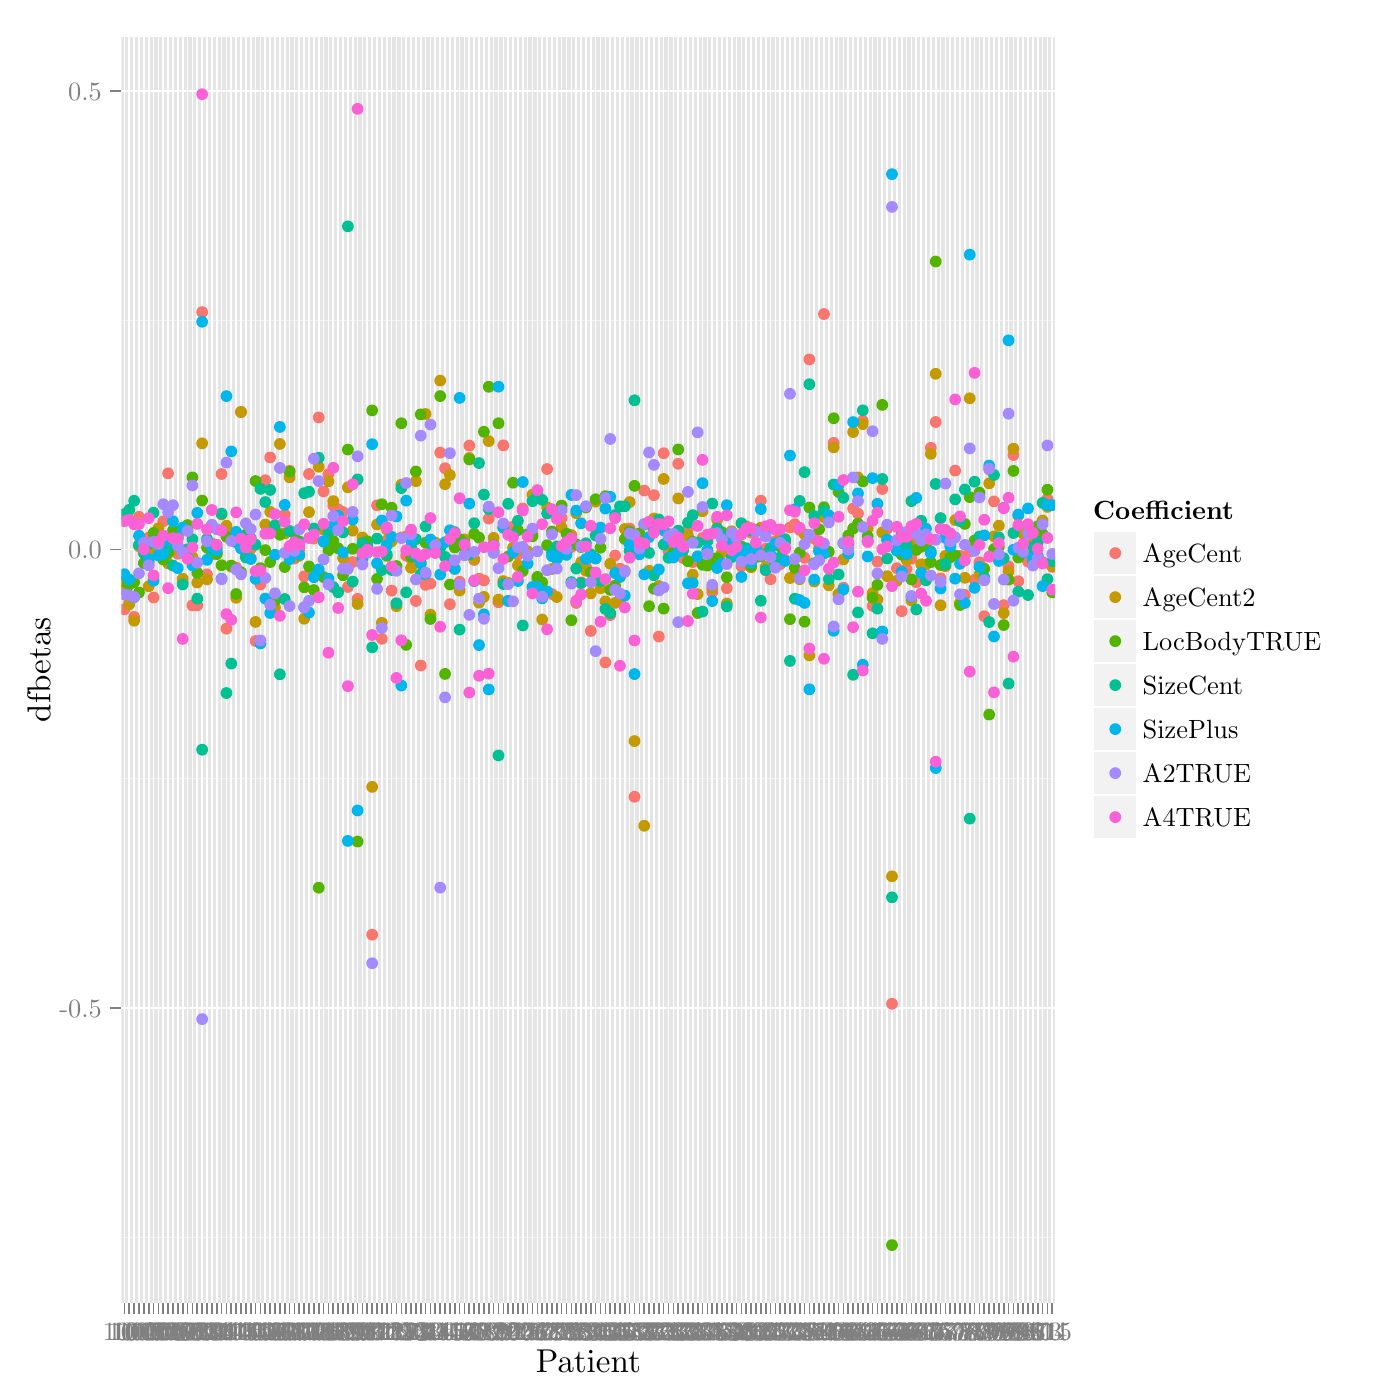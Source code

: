 % Created by tikzDevice version 0.8.1 on 2015-01-31 17:51:45
% !TEX encoding = UTF-8 Unicode
\documentclass[11pt]{memoir}
\nonstopmode

\usepackage{tikz}

\usepackage[active,tightpage,psfixbb]{preview}

\PreviewEnvironment{pgfpicture}

\setlength\PreviewBorder{0pt}

\usepackage{amsmath}
\newcommand{\SweaveOpts}[1]{}  % do not interfere with LaTeX
\newcommand{\SweaveInput}[1]{} % because they are not real TeX commands
\newcommand{\Sexpr}[1]{}       % will only be parsed by R


\usepackage{geometry}
\usepackage{amsmath}
\usepackage{lscape}
\geometry{verbose,tmargin=2.5cm,bmargin=2.5cm,lmargin=2.5cm,rmargin=2.5cm}


\begin{document}

\begin{tikzpicture}[x=1pt,y=1pt]
\definecolor{fillColor}{RGB}{255,255,255}
\path[use as bounding box,fill=fillColor,fill opacity=0.00] (0,0) rectangle (505.89,505.89);
\begin{scope}
\path[clip] (  0.00,  0.00) rectangle (505.89,505.89);
\definecolor{drawColor}{RGB}{255,255,255}
\definecolor{fillColor}{RGB}{255,255,255}

\path[draw=drawColor,line width= 0.6pt,line join=round,line cap=round,fill=fillColor] (  0.00,  0.00) rectangle (505.89,505.89);
\end{scope}
\begin{scope}
\path[clip] ( 43.90, 35.17) rectangle (381.30,492.64);
\definecolor{fillColor}{gray}{0.90}

\path[fill=fillColor] ( 43.90, 35.17) rectangle (381.30,492.64);
\definecolor{drawColor}{gray}{0.95}

\path[draw=drawColor,line width= 0.3pt,line join=round] ( 43.90, 58.75) --
	(381.30, 58.75);

\path[draw=drawColor,line width= 0.3pt,line join=round] ( 43.90,224.45) --
	(381.30,224.45);

\path[draw=drawColor,line width= 0.3pt,line join=round] ( 43.90,390.15) --
	(381.30,390.15);
\definecolor{drawColor}{RGB}{255,255,255}

\path[draw=drawColor,line width= 0.6pt,line join=round] ( 43.90,141.60) --
	(381.30,141.60);

\path[draw=drawColor,line width= 0.6pt,line join=round] ( 43.90,307.30) --
	(381.30,307.30);

\path[draw=drawColor,line width= 0.6pt,line join=round] ( 43.90,473.00) --
	(381.30,473.00);

\path[draw=drawColor,line width= 0.6pt,line join=round] ( 44.95, 35.17) --
	( 44.95,492.64);

\path[draw=drawColor,line width= 0.6pt,line join=round] ( 46.71, 35.17) --
	( 46.71,492.64);

\path[draw=drawColor,line width= 0.6pt,line join=round] ( 48.47, 35.17) --
	( 48.47,492.64);

\path[draw=drawColor,line width= 0.6pt,line join=round] ( 50.22, 35.17) --
	( 50.22,492.64);

\path[draw=drawColor,line width= 0.6pt,line join=round] ( 51.98, 35.17) --
	( 51.98,492.64);

\path[draw=drawColor,line width= 0.6pt,line join=round] ( 53.73, 35.17) --
	( 53.73,492.64);

\path[draw=drawColor,line width= 0.6pt,line join=round] ( 55.49, 35.17) --
	( 55.49,492.64);

\path[draw=drawColor,line width= 0.6pt,line join=round] ( 57.24, 35.17) --
	( 57.24,492.64);

\path[draw=drawColor,line width= 0.6pt,line join=round] ( 59.00, 35.17) --
	( 59.00,492.64);

\path[draw=drawColor,line width= 0.6pt,line join=round] ( 60.75, 35.17) --
	( 60.75,492.64);

\path[draw=drawColor,line width= 0.6pt,line join=round] ( 62.51, 35.17) --
	( 62.51,492.64);

\path[draw=drawColor,line width= 0.6pt,line join=round] ( 64.26, 35.17) --
	( 64.26,492.64);

\path[draw=drawColor,line width= 0.6pt,line join=round] ( 66.02, 35.17) --
	( 66.02,492.64);

\path[draw=drawColor,line width= 0.6pt,line join=round] ( 67.78, 35.17) --
	( 67.78,492.64);

\path[draw=drawColor,line width= 0.6pt,line join=round] ( 69.53, 35.17) --
	( 69.53,492.64);

\path[draw=drawColor,line width= 0.6pt,line join=round] ( 71.29, 35.17) --
	( 71.29,492.64);

\path[draw=drawColor,line width= 0.6pt,line join=round] ( 73.04, 35.17) --
	( 73.04,492.64);

\path[draw=drawColor,line width= 0.6pt,line join=round] ( 74.80, 35.17) --
	( 74.80,492.64);

\path[draw=drawColor,line width= 0.6pt,line join=round] ( 76.55, 35.17) --
	( 76.55,492.64);

\path[draw=drawColor,line width= 0.6pt,line join=round] ( 78.31, 35.17) --
	( 78.31,492.64);

\path[draw=drawColor,line width= 0.6pt,line join=round] ( 80.06, 35.17) --
	( 80.06,492.64);

\path[draw=drawColor,line width= 0.6pt,line join=round] ( 81.82, 35.17) --
	( 81.82,492.64);

\path[draw=drawColor,line width= 0.6pt,line join=round] ( 83.57, 35.17) --
	( 83.57,492.64);

\path[draw=drawColor,line width= 0.6pt,line join=round] ( 85.33, 35.17) --
	( 85.33,492.64);

\path[draw=drawColor,line width= 0.6pt,line join=round] ( 87.09, 35.17) --
	( 87.09,492.64);

\path[draw=drawColor,line width= 0.6pt,line join=round] ( 88.84, 35.17) --
	( 88.84,492.64);

\path[draw=drawColor,line width= 0.6pt,line join=round] ( 90.60, 35.17) --
	( 90.60,492.64);

\path[draw=drawColor,line width= 0.6pt,line join=round] ( 92.35, 35.17) --
	( 92.35,492.64);

\path[draw=drawColor,line width= 0.6pt,line join=round] ( 94.11, 35.17) --
	( 94.11,492.64);

\path[draw=drawColor,line width= 0.6pt,line join=round] ( 95.86, 35.17) --
	( 95.86,492.64);

\path[draw=drawColor,line width= 0.6pt,line join=round] ( 97.62, 35.17) --
	( 97.62,492.64);

\path[draw=drawColor,line width= 0.6pt,line join=round] ( 99.37, 35.17) --
	( 99.37,492.64);

\path[draw=drawColor,line width= 0.6pt,line join=round] (101.13, 35.17) --
	(101.13,492.64);

\path[draw=drawColor,line width= 0.6pt,line join=round] (102.88, 35.17) --
	(102.88,492.64);

\path[draw=drawColor,line width= 0.6pt,line join=round] (104.64, 35.17) --
	(104.64,492.64);

\path[draw=drawColor,line width= 0.6pt,line join=round] (106.40, 35.17) --
	(106.40,492.64);

\path[draw=drawColor,line width= 0.6pt,line join=round] (108.15, 35.17) --
	(108.15,492.64);

\path[draw=drawColor,line width= 0.6pt,line join=round] (109.91, 35.17) --
	(109.91,492.64);

\path[draw=drawColor,line width= 0.6pt,line join=round] (111.66, 35.17) --
	(111.66,492.64);

\path[draw=drawColor,line width= 0.6pt,line join=round] (113.42, 35.17) --
	(113.42,492.64);

\path[draw=drawColor,line width= 0.6pt,line join=round] (115.17, 35.17) --
	(115.17,492.64);

\path[draw=drawColor,line width= 0.6pt,line join=round] (116.93, 35.17) --
	(116.93,492.64);

\path[draw=drawColor,line width= 0.6pt,line join=round] (118.68, 35.17) --
	(118.68,492.64);

\path[draw=drawColor,line width= 0.6pt,line join=round] (120.44, 35.17) --
	(120.44,492.64);

\path[draw=drawColor,line width= 0.6pt,line join=round] (122.19, 35.17) --
	(122.19,492.64);

\path[draw=drawColor,line width= 0.6pt,line join=round] (123.95, 35.17) --
	(123.95,492.64);

\path[draw=drawColor,line width= 0.6pt,line join=round] (125.71, 35.17) --
	(125.71,492.64);

\path[draw=drawColor,line width= 0.6pt,line join=round] (127.46, 35.17) --
	(127.46,492.64);

\path[draw=drawColor,line width= 0.6pt,line join=round] (129.22, 35.17) --
	(129.22,492.64);

\path[draw=drawColor,line width= 0.6pt,line join=round] (130.97, 35.17) --
	(130.97,492.64);

\path[draw=drawColor,line width= 0.6pt,line join=round] (132.73, 35.17) --
	(132.73,492.64);

\path[draw=drawColor,line width= 0.6pt,line join=round] (134.48, 35.17) --
	(134.48,492.64);

\path[draw=drawColor,line width= 0.6pt,line join=round] (136.24, 35.17) --
	(136.24,492.64);

\path[draw=drawColor,line width= 0.6pt,line join=round] (137.99, 35.17) --
	(137.99,492.64);

\path[draw=drawColor,line width= 0.6pt,line join=round] (139.75, 35.17) --
	(139.75,492.64);

\path[draw=drawColor,line width= 0.6pt,line join=round] (141.51, 35.17) --
	(141.51,492.64);

\path[draw=drawColor,line width= 0.6pt,line join=round] (143.26, 35.17) --
	(143.26,492.64);

\path[draw=drawColor,line width= 0.6pt,line join=round] (145.02, 35.17) --
	(145.02,492.64);

\path[draw=drawColor,line width= 0.6pt,line join=round] (146.77, 35.17) --
	(146.77,492.64);

\path[draw=drawColor,line width= 0.6pt,line join=round] (148.53, 35.17) --
	(148.53,492.64);

\path[draw=drawColor,line width= 0.6pt,line join=round] (150.28, 35.17) --
	(150.28,492.64);

\path[draw=drawColor,line width= 0.6pt,line join=round] (152.04, 35.17) --
	(152.04,492.64);

\path[draw=drawColor,line width= 0.6pt,line join=round] (153.79, 35.17) --
	(153.79,492.64);

\path[draw=drawColor,line width= 0.6pt,line join=round] (155.55, 35.17) --
	(155.55,492.64);

\path[draw=drawColor,line width= 0.6pt,line join=round] (157.30, 35.17) --
	(157.30,492.64);

\path[draw=drawColor,line width= 0.6pt,line join=round] (159.06, 35.17) --
	(159.06,492.64);

\path[draw=drawColor,line width= 0.6pt,line join=round] (160.82, 35.17) --
	(160.82,492.64);

\path[draw=drawColor,line width= 0.6pt,line join=round] (162.57, 35.17) --
	(162.57,492.64);

\path[draw=drawColor,line width= 0.6pt,line join=round] (164.33, 35.17) --
	(164.33,492.64);

\path[draw=drawColor,line width= 0.6pt,line join=round] (166.08, 35.17) --
	(166.08,492.64);

\path[draw=drawColor,line width= 0.6pt,line join=round] (167.84, 35.17) --
	(167.84,492.64);

\path[draw=drawColor,line width= 0.6pt,line join=round] (169.59, 35.17) --
	(169.59,492.64);

\path[draw=drawColor,line width= 0.6pt,line join=round] (171.35, 35.17) --
	(171.35,492.64);

\path[draw=drawColor,line width= 0.6pt,line join=round] (173.10, 35.17) --
	(173.10,492.64);

\path[draw=drawColor,line width= 0.6pt,line join=round] (174.86, 35.17) --
	(174.86,492.64);

\path[draw=drawColor,line width= 0.6pt,line join=round] (176.61, 35.17) --
	(176.61,492.64);

\path[draw=drawColor,line width= 0.6pt,line join=round] (178.37, 35.17) --
	(178.37,492.64);

\path[draw=drawColor,line width= 0.6pt,line join=round] (180.13, 35.17) --
	(180.13,492.64);

\path[draw=drawColor,line width= 0.6pt,line join=round] (181.88, 35.17) --
	(181.88,492.64);

\path[draw=drawColor,line width= 0.6pt,line join=round] (183.64, 35.17) --
	(183.64,492.64);

\path[draw=drawColor,line width= 0.6pt,line join=round] (185.39, 35.17) --
	(185.39,492.64);

\path[draw=drawColor,line width= 0.6pt,line join=round] (187.15, 35.17) --
	(187.15,492.64);

\path[draw=drawColor,line width= 0.6pt,line join=round] (188.90, 35.17) --
	(188.90,492.64);

\path[draw=drawColor,line width= 0.6pt,line join=round] (190.66, 35.17) --
	(190.66,492.64);

\path[draw=drawColor,line width= 0.6pt,line join=round] (192.41, 35.17) --
	(192.41,492.64);

\path[draw=drawColor,line width= 0.6pt,line join=round] (194.17, 35.17) --
	(194.17,492.64);

\path[draw=drawColor,line width= 0.6pt,line join=round] (195.92, 35.17) --
	(195.92,492.64);

\path[draw=drawColor,line width= 0.6pt,line join=round] (197.68, 35.17) --
	(197.68,492.64);

\path[draw=drawColor,line width= 0.6pt,line join=round] (199.44, 35.17) --
	(199.44,492.64);

\path[draw=drawColor,line width= 0.6pt,line join=round] (201.19, 35.17) --
	(201.19,492.64);

\path[draw=drawColor,line width= 0.6pt,line join=round] (202.95, 35.17) --
	(202.95,492.64);

\path[draw=drawColor,line width= 0.6pt,line join=round] (204.70, 35.17) --
	(204.70,492.64);

\path[draw=drawColor,line width= 0.6pt,line join=round] (206.46, 35.17) --
	(206.46,492.64);

\path[draw=drawColor,line width= 0.6pt,line join=round] (208.21, 35.17) --
	(208.21,492.64);

\path[draw=drawColor,line width= 0.6pt,line join=round] (209.97, 35.17) --
	(209.97,492.64);

\path[draw=drawColor,line width= 0.6pt,line join=round] (211.72, 35.17) --
	(211.72,492.64);

\path[draw=drawColor,line width= 0.6pt,line join=round] (213.48, 35.17) --
	(213.48,492.64);

\path[draw=drawColor,line width= 0.6pt,line join=round] (215.23, 35.17) --
	(215.23,492.64);

\path[draw=drawColor,line width= 0.6pt,line join=round] (216.99, 35.17) --
	(216.99,492.64);

\path[draw=drawColor,line width= 0.6pt,line join=round] (218.75, 35.17) --
	(218.75,492.64);

\path[draw=drawColor,line width= 0.6pt,line join=round] (220.50, 35.17) --
	(220.50,492.64);

\path[draw=drawColor,line width= 0.6pt,line join=round] (222.26, 35.17) --
	(222.26,492.64);

\path[draw=drawColor,line width= 0.6pt,line join=round] (224.01, 35.17) --
	(224.01,492.64);

\path[draw=drawColor,line width= 0.6pt,line join=round] (225.77, 35.17) --
	(225.77,492.64);

\path[draw=drawColor,line width= 0.6pt,line join=round] (227.52, 35.17) --
	(227.52,492.64);

\path[draw=drawColor,line width= 0.6pt,line join=round] (229.28, 35.17) --
	(229.28,492.64);

\path[draw=drawColor,line width= 0.6pt,line join=round] (231.03, 35.17) --
	(231.03,492.64);

\path[draw=drawColor,line width= 0.6pt,line join=round] (232.79, 35.17) --
	(232.79,492.64);

\path[draw=drawColor,line width= 0.6pt,line join=round] (234.54, 35.17) --
	(234.54,492.64);

\path[draw=drawColor,line width= 0.6pt,line join=round] (236.30, 35.17) --
	(236.30,492.64);

\path[draw=drawColor,line width= 0.6pt,line join=round] (238.06, 35.17) --
	(238.06,492.64);

\path[draw=drawColor,line width= 0.6pt,line join=round] (239.81, 35.17) --
	(239.81,492.64);

\path[draw=drawColor,line width= 0.6pt,line join=round] (241.57, 35.17) --
	(241.57,492.64);

\path[draw=drawColor,line width= 0.6pt,line join=round] (243.32, 35.17) --
	(243.32,492.64);

\path[draw=drawColor,line width= 0.6pt,line join=round] (245.08, 35.17) --
	(245.08,492.64);

\path[draw=drawColor,line width= 0.6pt,line join=round] (246.83, 35.17) --
	(246.83,492.64);

\path[draw=drawColor,line width= 0.6pt,line join=round] (248.59, 35.17) --
	(248.59,492.64);

\path[draw=drawColor,line width= 0.6pt,line join=round] (250.34, 35.17) --
	(250.34,492.64);

\path[draw=drawColor,line width= 0.6pt,line join=round] (252.10, 35.17) --
	(252.10,492.64);

\path[draw=drawColor,line width= 0.6pt,line join=round] (253.85, 35.17) --
	(253.85,492.64);

\path[draw=drawColor,line width= 0.6pt,line join=round] (255.61, 35.17) --
	(255.61,492.64);

\path[draw=drawColor,line width= 0.6pt,line join=round] (257.37, 35.17) --
	(257.37,492.64);

\path[draw=drawColor,line width= 0.6pt,line join=round] (259.12, 35.17) --
	(259.12,492.64);

\path[draw=drawColor,line width= 0.6pt,line join=round] (260.88, 35.17) --
	(260.88,492.64);

\path[draw=drawColor,line width= 0.6pt,line join=round] (262.63, 35.17) --
	(262.63,492.64);

\path[draw=drawColor,line width= 0.6pt,line join=round] (264.39, 35.17) --
	(264.39,492.64);

\path[draw=drawColor,line width= 0.6pt,line join=round] (266.14, 35.17) --
	(266.14,492.64);

\path[draw=drawColor,line width= 0.6pt,line join=round] (267.90, 35.17) --
	(267.90,492.64);

\path[draw=drawColor,line width= 0.6pt,line join=round] (269.65, 35.17) --
	(269.65,492.64);

\path[draw=drawColor,line width= 0.6pt,line join=round] (271.41, 35.17) --
	(271.41,492.64);

\path[draw=drawColor,line width= 0.6pt,line join=round] (273.16, 35.17) --
	(273.16,492.64);

\path[draw=drawColor,line width= 0.6pt,line join=round] (274.92, 35.17) --
	(274.92,492.64);

\path[draw=drawColor,line width= 0.6pt,line join=round] (276.68, 35.17) --
	(276.68,492.64);

\path[draw=drawColor,line width= 0.6pt,line join=round] (278.43, 35.17) --
	(278.43,492.64);

\path[draw=drawColor,line width= 0.6pt,line join=round] (280.19, 35.17) --
	(280.19,492.64);

\path[draw=drawColor,line width= 0.6pt,line join=round] (281.94, 35.17) --
	(281.94,492.64);

\path[draw=drawColor,line width= 0.6pt,line join=round] (283.70, 35.17) --
	(283.70,492.64);

\path[draw=drawColor,line width= 0.6pt,line join=round] (285.45, 35.17) --
	(285.45,492.64);

\path[draw=drawColor,line width= 0.6pt,line join=round] (287.21, 35.17) --
	(287.21,492.64);

\path[draw=drawColor,line width= 0.6pt,line join=round] (288.96, 35.17) --
	(288.96,492.64);

\path[draw=drawColor,line width= 0.6pt,line join=round] (290.72, 35.17) --
	(290.72,492.64);

\path[draw=drawColor,line width= 0.6pt,line join=round] (292.47, 35.17) --
	(292.47,492.64);

\path[draw=drawColor,line width= 0.6pt,line join=round] (294.23, 35.17) --
	(294.23,492.64);

\path[draw=drawColor,line width= 0.6pt,line join=round] (295.99, 35.17) --
	(295.99,492.64);

\path[draw=drawColor,line width= 0.6pt,line join=round] (297.74, 35.17) --
	(297.74,492.64);

\path[draw=drawColor,line width= 0.6pt,line join=round] (299.50, 35.17) --
	(299.50,492.64);

\path[draw=drawColor,line width= 0.6pt,line join=round] (301.25, 35.17) --
	(301.25,492.64);

\path[draw=drawColor,line width= 0.6pt,line join=round] (303.01, 35.17) --
	(303.01,492.64);

\path[draw=drawColor,line width= 0.6pt,line join=round] (304.76, 35.17) --
	(304.76,492.64);

\path[draw=drawColor,line width= 0.6pt,line join=round] (306.52, 35.17) --
	(306.52,492.64);

\path[draw=drawColor,line width= 0.6pt,line join=round] (308.27, 35.17) --
	(308.27,492.64);

\path[draw=drawColor,line width= 0.6pt,line join=round] (310.03, 35.17) --
	(310.03,492.64);

\path[draw=drawColor,line width= 0.6pt,line join=round] (311.78, 35.17) --
	(311.78,492.64);

\path[draw=drawColor,line width= 0.6pt,line join=round] (313.54, 35.17) --
	(313.54,492.64);

\path[draw=drawColor,line width= 0.6pt,line join=round] (315.30, 35.17) --
	(315.30,492.64);

\path[draw=drawColor,line width= 0.6pt,line join=round] (317.05, 35.17) --
	(317.05,492.64);

\path[draw=drawColor,line width= 0.6pt,line join=round] (318.81, 35.17) --
	(318.81,492.64);

\path[draw=drawColor,line width= 0.6pt,line join=round] (320.56, 35.17) --
	(320.56,492.64);

\path[draw=drawColor,line width= 0.6pt,line join=round] (322.32, 35.17) --
	(322.32,492.64);

\path[draw=drawColor,line width= 0.6pt,line join=round] (324.07, 35.17) --
	(324.07,492.64);

\path[draw=drawColor,line width= 0.6pt,line join=round] (325.83, 35.17) --
	(325.83,492.64);

\path[draw=drawColor,line width= 0.6pt,line join=round] (327.58, 35.17) --
	(327.58,492.64);

\path[draw=drawColor,line width= 0.6pt,line join=round] (329.34, 35.17) --
	(329.34,492.64);

\path[draw=drawColor,line width= 0.6pt,line join=round] (331.10, 35.17) --
	(331.10,492.64);

\path[draw=drawColor,line width= 0.6pt,line join=round] (332.85, 35.17) --
	(332.85,492.64);

\path[draw=drawColor,line width= 0.6pt,line join=round] (334.61, 35.17) --
	(334.61,492.64);

\path[draw=drawColor,line width= 0.6pt,line join=round] (336.36, 35.17) --
	(336.36,492.64);

\path[draw=drawColor,line width= 0.6pt,line join=round] (338.12, 35.17) --
	(338.12,492.64);

\path[draw=drawColor,line width= 0.6pt,line join=round] (339.87, 35.17) --
	(339.87,492.64);

\path[draw=drawColor,line width= 0.6pt,line join=round] (341.63, 35.17) --
	(341.63,492.64);

\path[draw=drawColor,line width= 0.6pt,line join=round] (343.38, 35.17) --
	(343.38,492.64);

\path[draw=drawColor,line width= 0.6pt,line join=round] (345.14, 35.17) --
	(345.14,492.64);

\path[draw=drawColor,line width= 0.6pt,line join=round] (346.89, 35.17) --
	(346.89,492.64);

\path[draw=drawColor,line width= 0.6pt,line join=round] (348.65, 35.17) --
	(348.65,492.64);

\path[draw=drawColor,line width= 0.6pt,line join=round] (350.41, 35.17) --
	(350.41,492.64);

\path[draw=drawColor,line width= 0.6pt,line join=round] (352.16, 35.17) --
	(352.16,492.64);

\path[draw=drawColor,line width= 0.6pt,line join=round] (353.92, 35.17) --
	(353.92,492.64);

\path[draw=drawColor,line width= 0.6pt,line join=round] (355.67, 35.17) --
	(355.67,492.64);

\path[draw=drawColor,line width= 0.6pt,line join=round] (357.43, 35.17) --
	(357.43,492.64);

\path[draw=drawColor,line width= 0.6pt,line join=round] (359.18, 35.17) --
	(359.18,492.64);

\path[draw=drawColor,line width= 0.6pt,line join=round] (360.94, 35.17) --
	(360.94,492.64);

\path[draw=drawColor,line width= 0.6pt,line join=round] (362.69, 35.17) --
	(362.69,492.64);

\path[draw=drawColor,line width= 0.6pt,line join=round] (364.45, 35.17) --
	(364.45,492.64);

\path[draw=drawColor,line width= 0.6pt,line join=round] (366.20, 35.17) --
	(366.20,492.64);

\path[draw=drawColor,line width= 0.6pt,line join=round] (367.96, 35.17) --
	(367.96,492.64);

\path[draw=drawColor,line width= 0.6pt,line join=round] (369.72, 35.17) --
	(369.72,492.64);

\path[draw=drawColor,line width= 0.6pt,line join=round] (371.47, 35.17) --
	(371.47,492.64);

\path[draw=drawColor,line width= 0.6pt,line join=round] (373.23, 35.17) --
	(373.23,492.64);

\path[draw=drawColor,line width= 0.6pt,line join=round] (374.98, 35.17) --
	(374.98,492.64);

\path[draw=drawColor,line width= 0.6pt,line join=round] (376.74, 35.17) --
	(376.74,492.64);

\path[draw=drawColor,line width= 0.6pt,line join=round] (378.49, 35.17) --
	(378.49,492.64);

\path[draw=drawColor,line width= 0.6pt,line join=round] (380.25, 35.17) --
	(380.25,492.64);
\definecolor{fillColor}{RGB}{248,118,109}

\path[fill=fillColor] (299.50,318.57) circle (  2.13);

\path[fill=fillColor] (339.87,296.88) circle (  2.13);

\path[fill=fillColor] ( 44.95,285.72) circle (  2.13);

\path[fill=fillColor] (150.28,288.73) circle (  2.13);

\path[fill=fillColor] (183.64,288.79) circle (  2.13);

\path[fill=fillColor] (187.15,305.47) circle (  2.13);

\path[fill=fillColor] (188.90,322.15) circle (  2.13);

\path[fill=fillColor] (267.90,301.27) circle (  2.13);

\path[fill=fillColor] (143.26,287.83) circle (  2.13);

\path[fill=fillColor] (146.77,305.08) circle (  2.13);

\path[fill=fillColor] (148.53,304.01) circle (  2.13);

\path[fill=fillColor] (152.04,265.40) circle (  2.13);

\path[fill=fillColor] (153.79,294.55) circle (  2.13);

\path[fill=fillColor] (155.55,295.01) circle (  2.13);

\path[fill=fillColor] (157.30,307.83) circle (  2.13);

\path[fill=fillColor] (159.06,342.33) circle (  2.13);

\path[fill=fillColor] (160.82,336.71) circle (  2.13);

\path[fill=fillColor] (164.33,300.30) circle (  2.13);

\path[fill=fillColor] (166.08,295.68) circle (  2.13);

\path[fill=fillColor] (167.84,308.38) circle (  2.13);

\path[fill=fillColor] (169.59,344.87) circle (  2.13);

\path[fill=fillColor] (171.35,303.55) circle (  2.13);

\path[fill=fillColor] (173.10,296.77) circle (  2.13);

\path[fill=fillColor] (174.86,296.13) circle (  2.13);

\path[fill=fillColor] (176.61,318.51) circle (  2.13);

\path[fill=fillColor] (178.37,309.36) circle (  2.13);

\path[fill=fillColor] (180.13,288.25) circle (  2.13);

\path[fill=fillColor] (181.88,344.95) circle (  2.13);

\path[fill=fillColor] (185.39,315.55) circle (  2.13);

\path[fill=fillColor] (190.66,305.32) circle (  2.13);

\path[fill=fillColor] (192.41,312.99) circle (  2.13);

\path[fill=fillColor] (194.17,294.04) circle (  2.13);

\path[fill=fillColor] (195.92,293.31) circle (  2.13);

\path[fill=fillColor] (197.68,336.41) circle (  2.13);

\path[fill=fillColor] (199.44,291.25) circle (  2.13);

\path[fill=fillColor] (201.19,304.14) circle (  2.13);

\path[fill=fillColor] (202.95,318.72) circle (  2.13);

\path[fill=fillColor] (204.70,306.41) circle (  2.13);

\path[fill=fillColor] (206.46,308.18) circle (  2.13);

\path[fill=fillColor] (208.21,288.02) circle (  2.13);

\path[fill=fillColor] (209.97,295.44) circle (  2.13);

\path[fill=fillColor] (211.72,301.33) circle (  2.13);

\path[fill=fillColor] (213.48,277.89) circle (  2.13);

\path[fill=fillColor] (215.23,304.08) circle (  2.13);

\path[fill=fillColor] (216.99,295.89) circle (  2.13);

\path[fill=fillColor] (218.75,266.51) circle (  2.13);

\path[fill=fillColor] (220.50,283.60) circle (  2.13);

\path[fill=fillColor] (222.26,305.18) circle (  2.13);

\path[fill=fillColor] (224.01,300.38) circle (  2.13);

\path[fill=fillColor] (225.77,299.71) circle (  2.13);

\path[fill=fillColor] (227.52,314.87) circle (  2.13);

\path[fill=fillColor] (229.28,217.97) circle (  2.13);

\path[fill=fillColor] (231.03,305.87) circle (  2.13);

\path[fill=fillColor] (232.79,328.62) circle (  2.13);

\path[fill=fillColor] (234.54,316.54) circle (  2.13);

\path[fill=fillColor] (236.30,326.96) circle (  2.13);

\path[fill=fillColor] (238.06,275.87) circle (  2.13);

\path[fill=fillColor] (239.81,342.12) circle (  2.13);

\path[fill=fillColor] (241.57,306.67) circle (  2.13);

\path[fill=fillColor] (243.32,305.86) circle (  2.13);

\path[fill=fillColor] (245.08,338.30) circle (  2.13);

\path[fill=fillColor] (246.83,304.24) circle (  2.13);

\path[fill=fillColor] (248.59,314.57) circle (  2.13);

\path[fill=fillColor] (250.34,302.80) circle (  2.13);

\path[fill=fillColor] (252.10,304.38) circle (  2.13);

\path[fill=fillColor] (253.85,311.48) circle (  2.13);

\path[fill=fillColor] (255.61,311.96) circle (  2.13);

\path[fill=fillColor] (257.37,291.88) circle (  2.13);

\path[fill=fillColor] (259.12,315.12) circle (  2.13);

\path[fill=fillColor] (260.88,308.53) circle (  2.13);

\path[fill=fillColor] (262.63,293.34) circle (  2.13);

\path[fill=fillColor] (264.39,304.98) circle (  2.13);

\path[fill=fillColor] (266.14,306.82) circle (  2.13);

\path[fill=fillColor] (269.65,314.29) circle (  2.13);

\path[fill=fillColor] (271.41,313.40) circle (  2.13);

\path[fill=fillColor] (273.16,307.35) circle (  2.13);

\path[fill=fillColor] (274.92,324.96) circle (  2.13);

\path[fill=fillColor] (276.68,307.60) circle (  2.13);

\path[fill=fillColor] (278.43,296.58) circle (  2.13);

\path[fill=fillColor] (280.19,310.34) circle (  2.13);

\path[fill=fillColor] (281.94,302.04) circle (  2.13);

\path[fill=fillColor] (283.70,303.59) circle (  2.13);

\path[fill=fillColor] (285.45,315.27) circle (  2.13);

\path[fill=fillColor] (287.21,316.48) circle (  2.13);

\path[fill=fillColor] (288.96,314.39) circle (  2.13);

\path[fill=fillColor] (290.72,304.34) circle (  2.13);

\path[fill=fillColor] (292.47,376.01) circle (  2.13);

\path[fill=fillColor] (294.23,311.27) circle (  2.13);

\path[fill=fillColor] (295.99,307.77) circle (  2.13);

\path[fill=fillColor] (297.74,392.40) circle (  2.13);

\path[fill=fillColor] (301.25,345.85) circle (  2.13);

\path[fill=fillColor] (303.01,291.21) circle (  2.13);

\path[fill=fillColor] (304.76,293.50) circle (  2.13);

\path[fill=fillColor] (306.52,307.51) circle (  2.13);

\path[fill=fillColor] (308.27,322.12) circle (  2.13);

\path[fill=fillColor] (310.03,320.30) circle (  2.13);

\path[fill=fillColor] (311.78,353.80) circle (  2.13);

\path[fill=fillColor] (313.54,310.17) circle (  2.13);

\path[fill=fillColor] (315.30,286.95) circle (  2.13);

\path[fill=fillColor] (317.05,302.92) circle (  2.13);

\path[fill=fillColor] (318.81,329.19) circle (  2.13);

\path[fill=fillColor] (320.56,314.85) circle (  2.13);

\path[fill=fillColor] (322.32,143.18) circle (  2.13);

\path[fill=fillColor] (324.07,300.57) circle (  2.13);

\path[fill=fillColor] (325.83,285.04) circle (  2.13);

\path[fill=fillColor] (327.58,300.29) circle (  2.13);

\path[fill=fillColor] (329.34,303.98) circle (  2.13);

\path[fill=fillColor] (331.10,295.54) circle (  2.13);

\path[fill=fillColor] (332.85,308.26) circle (  2.13);

\path[fill=fillColor] (334.61,309.92) circle (  2.13);

\path[fill=fillColor] (336.36,344.06) circle (  2.13);

\path[fill=fillColor] (338.12,353.39) circle (  2.13);

\path[fill=fillColor] (341.63,301.27) circle (  2.13);

\path[fill=fillColor] (343.38,309.67) circle (  2.13);

\path[fill=fillColor] (345.14,335.83) circle (  2.13);

\path[fill=fillColor] (346.89,305.01) circle (  2.13);

\path[fill=fillColor] (348.65,290.92) circle (  2.13);

\path[fill=fillColor] (350.41,306.53) circle (  2.13);

\path[fill=fillColor] (352.16,296.36) circle (  2.13);

\path[fill=fillColor] (353.92,302.73) circle (  2.13);

\path[fill=fillColor] (355.67,283.24) circle (  2.13);

\path[fill=fillColor] (357.43,336.29) circle (  2.13);

\path[fill=fillColor] (359.18,324.71) circle (  2.13);

\path[fill=fillColor] (360.94,305.07) circle (  2.13);

\path[fill=fillColor] (362.69,287.22) circle (  2.13);

\path[fill=fillColor] (364.45,301.25) circle (  2.13);

\path[fill=fillColor] (366.20,341.46) circle (  2.13);

\path[fill=fillColor] (367.96,295.87) circle (  2.13);

\path[fill=fillColor] (369.72,306.31) circle (  2.13);

\path[fill=fillColor] (371.47,302.93) circle (  2.13);

\path[fill=fillColor] (373.23,311.96) circle (  2.13);

\path[fill=fillColor] (374.98,310.93) circle (  2.13);

\path[fill=fillColor] (376.74,302.82) circle (  2.13);

\path[fill=fillColor] (378.49,325.65) circle (  2.13);

\path[fill=fillColor] (380.25,301.04) circle (  2.13);

\path[fill=fillColor] ( 46.71,288.25) circle (  2.13);

\path[fill=fillColor] ( 48.47,282.96) circle (  2.13);

\path[fill=fillColor] ( 50.22,319.13) circle (  2.13);

\path[fill=fillColor] ( 51.98,306.24) circle (  2.13);

\path[fill=fillColor] ( 53.73,311.57) circle (  2.13);

\path[fill=fillColor] ( 55.49,289.98) circle (  2.13);

\path[fill=fillColor] ( 57.24,311.67) circle (  2.13);

\path[fill=fillColor] ( 59.00,317.51) circle (  2.13);

\path[fill=fillColor] ( 60.75,334.85) circle (  2.13);

\path[fill=fillColor] ( 62.51,310.47) circle (  2.13);

\path[fill=fillColor] ( 64.26,305.76) circle (  2.13);

\path[fill=fillColor] ( 66.02,295.43) circle (  2.13);

\path[fill=fillColor] ( 67.78,307.08) circle (  2.13);

\path[fill=fillColor] ( 69.53,287.14) circle (  2.13);

\path[fill=fillColor] ( 71.29,287.16) circle (  2.13);

\path[fill=fillColor] ( 73.04,393.10) circle (  2.13);

\path[fill=fillColor] ( 74.80,298.35) circle (  2.13);

\path[fill=fillColor] ( 76.55,309.54) circle (  2.13);

\path[fill=fillColor] ( 78.31,305.81) circle (  2.13);

\path[fill=fillColor] ( 80.06,334.60) circle (  2.13);

\path[fill=fillColor] ( 81.82,278.71) circle (  2.13);

\path[fill=fillColor] ( 83.57,312.88) circle (  2.13);

\path[fill=fillColor] ( 85.33,300.82) circle (  2.13);

\path[fill=fillColor] ( 87.09,356.97) circle (  2.13);

\path[fill=fillColor] ( 88.84,305.88) circle (  2.13);

\path[fill=fillColor] ( 90.60,307.55) circle (  2.13);

\path[fill=fillColor] ( 92.35,274.26) circle (  2.13);

\path[fill=fillColor] ( 94.11,294.69) circle (  2.13);

\path[fill=fillColor] ( 95.86,332.35) circle (  2.13);

\path[fill=fillColor] ( 97.62,340.60) circle (  2.13);

\path[fill=fillColor] ( 99.37,289.78) circle (  2.13);

\path[fill=fillColor] (101.13,313.19) circle (  2.13);

\path[fill=fillColor] (102.88,319.91) circle (  2.13);

\path[fill=fillColor] (104.64,335.75) circle (  2.13);

\path[fill=fillColor] (106.40,304.05) circle (  2.13);

\path[fill=fillColor] (108.15,307.37) circle (  2.13);

\path[fill=fillColor] (109.91,297.63) circle (  2.13);

\path[fill=fillColor] (111.66,334.60) circle (  2.13);

\path[fill=fillColor] (113.42,311.26) circle (  2.13);

\path[fill=fillColor] (115.17,355.05) circle (  2.13);

\path[fill=fillColor] (116.93,328.32) circle (  2.13);

\path[fill=fillColor] (118.68,334.52) circle (  2.13);

\path[fill=fillColor] (120.44,323.14) circle (  2.13);

\path[fill=fillColor] (122.19,321.83) circle (  2.13);

\path[fill=fillColor] (123.95,320.85) circle (  2.13);

\path[fill=fillColor] (125.71,293.79) circle (  2.13);

\path[fill=fillColor] (127.46,302.79) circle (  2.13);

\path[fill=fillColor] (129.22,289.49) circle (  2.13);

\path[fill=fillColor] (130.97,308.83) circle (  2.13);

\path[fill=fillColor] (132.73,306.33) circle (  2.13);

\path[fill=fillColor] (134.48,168.14) circle (  2.13);

\path[fill=fillColor] (136.24,323.28) circle (  2.13);

\path[fill=fillColor] (137.99,275.06) circle (  2.13);

\path[fill=fillColor] (139.75,310.60) circle (  2.13);

\path[fill=fillColor] (141.51,292.47) circle (  2.13);

\path[fill=fillColor] (145.02,311.69) circle (  2.13);

\path[fill=fillColor] (162.57,287.56) circle (  2.13);
\definecolor{fillColor}{RGB}{196,154,0}

\path[fill=fillColor] (299.50,294.38) circle (  2.13);

\path[fill=fillColor] (339.87,287.17) circle (  2.13);

\path[fill=fillColor] ( 44.95,292.62) circle (  2.13);

\path[fill=fillColor] (150.28,332.00) circle (  2.13);

\path[fill=fillColor] (183.64,295.28) circle (  2.13);

\path[fill=fillColor] (187.15,301.63) circle (  2.13);

\path[fill=fillColor] (188.90,307.37) circle (  2.13);

\path[fill=fillColor] (267.90,308.44) circle (  2.13);

\path[fill=fillColor] (143.26,286.85) circle (  2.13);

\path[fill=fillColor] (146.77,312.03) circle (  2.13);

\path[fill=fillColor] (148.53,300.71) circle (  2.13);

\path[fill=fillColor] (152.04,302.30) circle (  2.13);

\path[fill=fillColor] (153.79,356.28) circle (  2.13);

\path[fill=fillColor] (155.55,283.80) circle (  2.13);

\path[fill=fillColor] (157.30,309.81) circle (  2.13);

\path[fill=fillColor] (159.06,368.36) circle (  2.13);

\path[fill=fillColor] (160.82,330.92) circle (  2.13);

\path[fill=fillColor] (164.33,310.65) circle (  2.13);

\path[fill=fillColor] (166.08,292.49) circle (  2.13);

\path[fill=fillColor] (167.84,310.99) circle (  2.13);

\path[fill=fillColor] (169.59,340.41) circle (  2.13);

\path[fill=fillColor] (171.35,303.92) circle (  2.13);

\path[fill=fillColor] (173.10,288.11) circle (  2.13);

\path[fill=fillColor] (174.86,290.19) circle (  2.13);

\path[fill=fillColor] (176.61,346.50) circle (  2.13);

\path[fill=fillColor] (178.37,311.51) circle (  2.13);

\path[fill=fillColor] (180.13,289.21) circle (  2.13);

\path[fill=fillColor] (181.88,295.90) circle (  2.13);

\path[fill=fillColor] (185.39,307.99) circle (  2.13);

\path[fill=fillColor] (190.66,306.70) circle (  2.13);

\path[fill=fillColor] (192.41,327.10) circle (  2.13);

\path[fill=fillColor] (194.17,296.64) circle (  2.13);

\path[fill=fillColor] (195.92,282.02) circle (  2.13);

\path[fill=fillColor] (197.68,322.59) circle (  2.13);

\path[fill=fillColor] (199.44,300.27) circle (  2.13);

\path[fill=fillColor] (201.19,290.15) circle (  2.13);

\path[fill=fillColor] (202.95,315.35) circle (  2.13);

\path[fill=fillColor] (204.70,309.46) circle (  2.13);

\path[fill=fillColor] (206.46,312.53) circle (  2.13);

\path[fill=fillColor] (208.21,320.43) circle (  2.13);

\path[fill=fillColor] (209.97,302.72) circle (  2.13);

\path[fill=fillColor] (211.72,299.66) circle (  2.13);

\path[fill=fillColor] (213.48,291.47) circle (  2.13);

\path[fill=fillColor] (215.23,324.60) circle (  2.13);

\path[fill=fillColor] (216.99,293.33) circle (  2.13);

\path[fill=fillColor] (218.75,288.56) circle (  2.13);

\path[fill=fillColor] (220.50,302.16) circle (  2.13);

\path[fill=fillColor] (222.26,288.03) circle (  2.13);

\path[fill=fillColor] (224.01,288.54) circle (  2.13);

\path[fill=fillColor] (225.77,314.74) circle (  2.13);

\path[fill=fillColor] (227.52,324.45) circle (  2.13);

\path[fill=fillColor] (229.28,238.10) circle (  2.13);

\path[fill=fillColor] (231.03,310.12) circle (  2.13);

\path[fill=fillColor] (232.79,207.49) circle (  2.13);

\path[fill=fillColor] (234.54,299.64) circle (  2.13);

\path[fill=fillColor] (236.30,318.54) circle (  2.13);

\path[fill=fillColor] (238.06,294.12) circle (  2.13);

\path[fill=fillColor] (239.81,332.81) circle (  2.13);

\path[fill=fillColor] (241.57,312.92) circle (  2.13);

\path[fill=fillColor] (243.32,309.19) circle (  2.13);

\path[fill=fillColor] (245.08,325.78) circle (  2.13);

\path[fill=fillColor] (246.83,308.69) circle (  2.13);

\path[fill=fillColor] (248.59,312.42) circle (  2.13);

\path[fill=fillColor] (250.34,298.21) circle (  2.13);

\path[fill=fillColor] (252.10,291.21) circle (  2.13);

\path[fill=fillColor] (253.85,321.15) circle (  2.13);

\path[fill=fillColor] (255.61,306.97) circle (  2.13);

\path[fill=fillColor] (257.37,293.32) circle (  2.13);

\path[fill=fillColor] (259.12,318.04) circle (  2.13);

\path[fill=fillColor] (260.88,306.28) circle (  2.13);

\path[fill=fillColor] (262.63,287.82) circle (  2.13);

\path[fill=fillColor] (264.39,313.92) circle (  2.13);

\path[fill=fillColor] (266.14,306.79) circle (  2.13);

\path[fill=fillColor] (269.65,315.67) circle (  2.13);

\path[fill=fillColor] (271.41,300.88) circle (  2.13);

\path[fill=fillColor] (273.16,304.57) circle (  2.13);

\path[fill=fillColor] (274.92,315.21) circle (  2.13);

\path[fill=fillColor] (276.68,300.97) circle (  2.13);

\path[fill=fillColor] (278.43,305.36) circle (  2.13);

\path[fill=fillColor] (280.19,302.35) circle (  2.13);

\path[fill=fillColor] (281.94,311.44) circle (  2.13);

\path[fill=fillColor] (283.70,307.89) circle (  2.13);

\path[fill=fillColor] (285.45,297.01) circle (  2.13);

\path[fill=fillColor] (287.21,298.13) circle (  2.13);

\path[fill=fillColor] (288.96,296.59) circle (  2.13);

\path[fill=fillColor] (290.72,312.82) circle (  2.13);

\path[fill=fillColor] (292.47,269.06) circle (  2.13);

\path[fill=fillColor] (294.23,295.73) circle (  2.13);

\path[fill=fillColor] (295.99,309.28) circle (  2.13);

\path[fill=fillColor] (297.74,319.02) circle (  2.13);

\path[fill=fillColor] (301.25,344.23) circle (  2.13);

\path[fill=fillColor] (303.01,291.24) circle (  2.13);

\path[fill=fillColor] (304.76,303.73) circle (  2.13);

\path[fill=fillColor] (306.52,309.51) circle (  2.13);

\path[fill=fillColor] (308.27,349.78) circle (  2.13);

\path[fill=fillColor] (310.03,333.37) circle (  2.13);

\path[fill=fillColor] (311.78,352.63) circle (  2.13);

\path[fill=fillColor] (313.54,314.92) circle (  2.13);

\path[fill=fillColor] (315.30,291.56) circle (  2.13);

\path[fill=fillColor] (317.05,289.24) circle (  2.13);

\path[fill=fillColor] (318.81,313.52) circle (  2.13);

\path[fill=fillColor] (320.56,297.70) circle (  2.13);

\path[fill=fillColor] (322.32,189.23) circle (  2.13);

\path[fill=fillColor] (324.07,295.99) circle (  2.13);

\path[fill=fillColor] (325.83,313.48) circle (  2.13);

\path[fill=fillColor] (327.58,303.65) circle (  2.13);

\path[fill=fillColor] (329.34,288.95) circle (  2.13);

\path[fill=fillColor] (331.10,309.77) circle (  2.13);

\path[fill=fillColor] (332.85,301.97) circle (  2.13);

\path[fill=fillColor] (334.61,301.88) circle (  2.13);

\path[fill=fillColor] (336.36,341.90) circle (  2.13);

\path[fill=fillColor] (338.12,370.81) circle (  2.13);

\path[fill=fillColor] (341.63,305.03) circle (  2.13);

\path[fill=fillColor] (343.38,305.54) circle (  2.13);

\path[fill=fillColor] (345.14,317.95) circle (  2.13);

\path[fill=fillColor] (346.89,288.10) circle (  2.13);

\path[fill=fillColor] (348.65,297.09) circle (  2.13);

\path[fill=fillColor] (350.41,361.96) circle (  2.13);

\path[fill=fillColor] (352.16,308.81) circle (  2.13);

\path[fill=fillColor] (353.92,298.28) circle (  2.13);

\path[fill=fillColor] (355.67,296.22) circle (  2.13);

\path[fill=fillColor] (357.43,331.23) circle (  2.13);

\path[fill=fillColor] (359.18,312.10) circle (  2.13);

\path[fill=fillColor] (360.94,315.93) circle (  2.13);

\path[fill=fillColor] (362.69,284.34) circle (  2.13);

\path[fill=fillColor] (364.45,299.44) circle (  2.13);

\path[fill=fillColor] (366.20,343.77) circle (  2.13);

\path[fill=fillColor] (367.96,319.54) circle (  2.13);

\path[fill=fillColor] (369.72,313.08) circle (  2.13);

\path[fill=fillColor] (371.47,308.67) circle (  2.13);

\path[fill=fillColor] (373.23,304.19) circle (  2.13);

\path[fill=fillColor] (374.98,311.96) circle (  2.13);

\path[fill=fillColor] (376.74,317.81) circle (  2.13);

\path[fill=fillColor] (378.49,322.72) circle (  2.13);

\path[fill=fillColor] (380.25,301.40) circle (  2.13);

\path[fill=fillColor] ( 46.71,287.52) circle (  2.13);

\path[fill=fillColor] ( 48.47,281.59) circle (  2.13);

\path[fill=fillColor] ( 50.22,308.54) circle (  2.13);

\path[fill=fillColor] ( 51.98,307.55) circle (  2.13);

\path[fill=fillColor] ( 53.73,294.04) circle (  2.13);

\path[fill=fillColor] ( 55.49,306.72) circle (  2.13);

\path[fill=fillColor] ( 57.24,314.99) circle (  2.13);

\path[fill=fillColor] ( 59.00,308.33) circle (  2.13);

\path[fill=fillColor] ( 60.75,302.28) circle (  2.13);

\path[fill=fillColor] ( 62.51,307.39) circle (  2.13);

\path[fill=fillColor] ( 64.26,308.38) circle (  2.13);

\path[fill=fillColor] ( 66.02,296.76) circle (  2.13);

\path[fill=fillColor] ( 67.78,314.72) circle (  2.13);

\path[fill=fillColor] ( 69.53,304.63) circle (  2.13);

\path[fill=fillColor] ( 71.29,295.39) circle (  2.13);

\path[fill=fillColor] ( 73.04,345.68) circle (  2.13);

\path[fill=fillColor] ( 74.80,296.53) circle (  2.13);

\path[fill=fillColor] ( 76.55,316.02) circle (  2.13);

\path[fill=fillColor] ( 78.31,306.08) circle (  2.13);

\path[fill=fillColor] ( 80.06,320.00) circle (  2.13);

\path[fill=fillColor] ( 81.82,315.92) circle (  2.13);

\path[fill=fillColor] ( 83.57,301.13) circle (  2.13);

\path[fill=fillColor] ( 85.33,289.86) circle (  2.13);

\path[fill=fillColor] ( 87.09,357.03) circle (  2.13);

\path[fill=fillColor] ( 88.84,306.37) circle (  2.13);

\path[fill=fillColor] ( 90.60,304.20) circle (  2.13);

\path[fill=fillColor] ( 92.35,281.15) circle (  2.13);

\path[fill=fillColor] ( 94.11,297.48) circle (  2.13);

\path[fill=fillColor] ( 95.86,316.34) circle (  2.13);

\path[fill=fillColor] ( 97.62,320.92) circle (  2.13);

\path[fill=fillColor] ( 99.37,286.34) circle (  2.13);

\path[fill=fillColor] (101.13,345.46) circle (  2.13);

\path[fill=fillColor] (102.88,313.11) circle (  2.13);

\path[fill=fillColor] (104.64,333.40) circle (  2.13);

\path[fill=fillColor] (106.40,304.83) circle (  2.13);

\path[fill=fillColor] (108.15,305.07) circle (  2.13);

\path[fill=fillColor] (109.91,282.30) circle (  2.13);

\path[fill=fillColor] (111.66,320.84) circle (  2.13);

\path[fill=fillColor] (113.42,298.95) circle (  2.13);

\path[fill=fillColor] (115.17,337.23) circle (  2.13);

\path[fill=fillColor] (116.93,314.47) circle (  2.13);

\path[fill=fillColor] (118.68,331.96) circle (  2.13);

\path[fill=fillColor] (120.44,324.81) circle (  2.13);

\path[fill=fillColor] (122.19,315.82) circle (  2.13);

\path[fill=fillColor] (123.95,304.23) circle (  2.13);

\path[fill=fillColor] (125.71,329.78) circle (  2.13);

\path[fill=fillColor] (127.46,314.12) circle (  2.13);

\path[fill=fillColor] (129.22,287.64) circle (  2.13);

\path[fill=fillColor] (130.97,311.67) circle (  2.13);

\path[fill=fillColor] (132.73,308.34) circle (  2.13);

\path[fill=fillColor] (134.48,221.54) circle (  2.13);

\path[fill=fillColor] (136.24,316.34) circle (  2.13);

\path[fill=fillColor] (137.99,280.83) circle (  2.13);

\path[fill=fillColor] (139.75,314.55) circle (  2.13);

\path[fill=fillColor] (141.51,310.28) circle (  2.13);

\path[fill=fillColor] (145.02,330.75) circle (  2.13);

\path[fill=fillColor] (162.57,334.25) circle (  2.13);
\definecolor{fillColor}{RGB}{83,180,0}

\path[fill=fillColor] (299.50,306.51) circle (  2.13);

\path[fill=fillColor] (339.87,301.70) circle (  2.13);

\path[fill=fillColor] ( 44.95,295.77) circle (  2.13);

\path[fill=fillColor] (150.28,335.51) circle (  2.13);

\path[fill=fillColor] (183.64,304.77) circle (  2.13);

\path[fill=fillColor] (187.15,314.32) circle (  2.13);

\path[fill=fillColor] (188.90,299.52) circle (  2.13);

\path[fill=fillColor] (267.90,308.32) circle (  2.13);

\path[fill=fillColor] (143.26,301.34) circle (  2.13);

\path[fill=fillColor] (146.77,272.85) circle (  2.13);

\path[fill=fillColor] (148.53,304.69) circle (  2.13);

\path[fill=fillColor] (152.04,356.16) circle (  2.13);

\path[fill=fillColor] (153.79,309.79) circle (  2.13);

\path[fill=fillColor] (155.55,282.22) circle (  2.13);

\path[fill=fillColor] (157.30,308.28) circle (  2.13);

\path[fill=fillColor] (159.06,362.76) circle (  2.13);

\path[fill=fillColor] (160.82,262.36) circle (  2.13);

\path[fill=fillColor] (164.33,308.03) circle (  2.13);

\path[fill=fillColor] (166.08,311.03) circle (  2.13);

\path[fill=fillColor] (167.84,308.60) circle (  2.13);

\path[fill=fillColor] (169.59,339.86) circle (  2.13);

\path[fill=fillColor] (171.35,312.99) circle (  2.13);

\path[fill=fillColor] (173.10,311.60) circle (  2.13);

\path[fill=fillColor] (174.86,349.86) circle (  2.13);

\path[fill=fillColor] (176.61,366.13) circle (  2.13);

\path[fill=fillColor] (178.37,307.12) circle (  2.13);

\path[fill=fillColor] (180.13,352.95) circle (  2.13);

\path[fill=fillColor] (181.88,315.18) circle (  2.13);

\path[fill=fillColor] (185.39,331.45) circle (  2.13);

\path[fill=fillColor] (190.66,312.80) circle (  2.13);

\path[fill=fillColor] (192.41,312.09) circle (  2.13);

\path[fill=fillColor] (194.17,297.42) circle (  2.13);

\path[fill=fillColor] (195.92,295.48) circle (  2.13);

\path[fill=fillColor] (197.68,308.89) circle (  2.13);

\path[fill=fillColor] (199.44,313.84) circle (  2.13);

\path[fill=fillColor] (201.19,304.04) circle (  2.13);

\path[fill=fillColor] (202.95,323.20) circle (  2.13);

\path[fill=fillColor] (204.70,313.01) circle (  2.13);

\path[fill=fillColor] (206.46,281.76) circle (  2.13);

\path[fill=fillColor] (208.21,309.19) circle (  2.13);

\path[fill=fillColor] (209.97,308.21) circle (  2.13);

\path[fill=fillColor] (211.72,322.50) circle (  2.13);

\path[fill=fillColor] (213.48,299.06) circle (  2.13);

\path[fill=fillColor] (215.23,325.49) circle (  2.13);

\path[fill=fillColor] (216.99,307.98) circle (  2.13);

\path[fill=fillColor] (218.75,326.58) circle (  2.13);

\path[fill=fillColor] (220.50,292.73) circle (  2.13);

\path[fill=fillColor] (222.26,294.24) circle (  2.13);

\path[fill=fillColor] (224.01,297.38) circle (  2.13);

\path[fill=fillColor] (225.77,311.12) circle (  2.13);

\path[fill=fillColor] (227.52,313.85) circle (  2.13);

\path[fill=fillColor] (229.28,330.32) circle (  2.13);

\path[fill=fillColor] (231.03,313.13) circle (  2.13);

\path[fill=fillColor] (232.79,316.34) circle (  2.13);

\path[fill=fillColor] (234.54,286.86) circle (  2.13);

\path[fill=fillColor] (236.30,293.14) circle (  2.13);

\path[fill=fillColor] (238.06,292.74) circle (  2.13);

\path[fill=fillColor] (239.81,285.97) circle (  2.13);

\path[fill=fillColor] (241.57,310.74) circle (  2.13);

\path[fill=fillColor] (243.32,306.16) circle (  2.13);

\path[fill=fillColor] (245.08,343.47) circle (  2.13);

\path[fill=fillColor] (246.83,307.99) circle (  2.13);

\path[fill=fillColor] (248.59,303.07) circle (  2.13);

\path[fill=fillColor] (250.34,310.12) circle (  2.13);

\path[fill=fillColor] (252.10,284.40) circle (  2.13);

\path[fill=fillColor] (253.85,301.80) circle (  2.13);

\path[fill=fillColor] (255.61,301.52) circle (  2.13);

\path[fill=fillColor] (257.37,304.17) circle (  2.13);

\path[fill=fillColor] (259.12,304.15) circle (  2.13);

\path[fill=fillColor] (260.88,313.58) circle (  2.13);

\path[fill=fillColor] (262.63,297.29) circle (  2.13);

\path[fill=fillColor] (264.39,311.56) circle (  2.13);

\path[fill=fillColor] (266.14,310.90) circle (  2.13);

\path[fill=fillColor] (269.65,305.03) circle (  2.13);

\path[fill=fillColor] (271.41,301.42) circle (  2.13);

\path[fill=fillColor] (273.16,314.34) circle (  2.13);

\path[fill=fillColor] (274.92,304.76) circle (  2.13);

\path[fill=fillColor] (276.68,305.63) circle (  2.13);

\path[fill=fillColor] (278.43,305.10) circle (  2.13);

\path[fill=fillColor] (280.19,302.23) circle (  2.13);

\path[fill=fillColor] (281.94,308.37) circle (  2.13);

\path[fill=fillColor] (283.70,310.01) circle (  2.13);

\path[fill=fillColor] (285.45,282.14) circle (  2.13);

\path[fill=fillColor] (287.21,300.73) circle (  2.13);

\path[fill=fillColor] (288.96,306.21) circle (  2.13);

\path[fill=fillColor] (290.72,281.22) circle (  2.13);

\path[fill=fillColor] (292.47,322.50) circle (  2.13);

\path[fill=fillColor] (294.23,302.39) circle (  2.13);

\path[fill=fillColor] (295.99,314.64) circle (  2.13);

\path[fill=fillColor] (297.74,322.62) circle (  2.13);

\path[fill=fillColor] (301.25,354.74) circle (  2.13);

\path[fill=fillColor] (303.01,328.13) circle (  2.13);

\path[fill=fillColor] (304.76,309.48) circle (  2.13);

\path[fill=fillColor] (306.52,312.36) circle (  2.13);

\path[fill=fillColor] (308.27,314.88) circle (  2.13);

\path[fill=fillColor] (310.03,316.71) circle (  2.13);

\path[fill=fillColor] (311.78,331.93) circle (  2.13);

\path[fill=fillColor] (313.54,312.11) circle (  2.13);

\path[fill=fillColor] (315.30,289.91) circle (  2.13);

\path[fill=fillColor] (317.05,294.52) circle (  2.13);

\path[fill=fillColor] (318.81,359.58) circle (  2.13);

\path[fill=fillColor] (320.56,310.75) circle (  2.13);

\path[fill=fillColor] (322.32, 55.97) circle (  2.13);

\path[fill=fillColor] (324.07,306.96) circle (  2.13);

\path[fill=fillColor] (325.83,305.46) circle (  2.13);

\path[fill=fillColor] (327.58,309.48) circle (  2.13);

\path[fill=fillColor] (329.34,296.53) circle (  2.13);

\path[fill=fillColor] (331.10,307.15) circle (  2.13);

\path[fill=fillColor] (332.85,308.44) circle (  2.13);

\path[fill=fillColor] (334.61,309.21) circle (  2.13);

\path[fill=fillColor] (336.36,302.77) circle (  2.13);

\path[fill=fillColor] (338.12,411.38) circle (  2.13);

\path[fill=fillColor] (341.63,301.71) circle (  2.13);

\path[fill=fillColor] (343.38,304.48) circle (  2.13);

\path[fill=fillColor] (345.14,305.20) circle (  2.13);

\path[fill=fillColor] (346.89,287.28) circle (  2.13);

\path[fill=fillColor] (348.65,316.57) circle (  2.13);

\path[fill=fillColor] (350.41,326.25) circle (  2.13);

\path[fill=fillColor] (352.16,310.57) circle (  2.13);

\path[fill=fillColor] (353.92,327.86) circle (  2.13);

\path[fill=fillColor] (355.67,300.38) circle (  2.13);

\path[fill=fillColor] (357.43,247.67) circle (  2.13);

\path[fill=fillColor] (359.18,307.49) circle (  2.13);

\path[fill=fillColor] (360.94,308.34) circle (  2.13);

\path[fill=fillColor] (362.69,280.02) circle (  2.13);

\path[fill=fillColor] (364.45,296.45) circle (  2.13);

\path[fill=fillColor] (366.20,335.72) circle (  2.13);

\path[fill=fillColor] (367.96,304.41) circle (  2.13);

\path[fill=fillColor] (369.72,307.06) circle (  2.13);

\path[fill=fillColor] (371.47,307.70) circle (  2.13);

\path[fill=fillColor] (373.23,302.85) circle (  2.13);

\path[fill=fillColor] (374.98,315.71) circle (  2.13);

\path[fill=fillColor] (376.74,312.93) circle (  2.13);

\path[fill=fillColor] (378.49,328.93) circle (  2.13);

\path[fill=fillColor] (380.25,291.82) circle (  2.13);

\path[fill=fillColor] ( 46.71,294.64) circle (  2.13);

\path[fill=fillColor] ( 48.47,295.53) circle (  2.13);

\path[fill=fillColor] ( 50.22,291.79) circle (  2.13);

\path[fill=fillColor] ( 51.98,302.41) circle (  2.13);

\path[fill=fillColor] ( 53.73,302.74) circle (  2.13);

\path[fill=fillColor] ( 55.49,313.29) circle (  2.13);

\path[fill=fillColor] ( 57.24,311.14) circle (  2.13);

\path[fill=fillColor] ( 59.00,303.71) circle (  2.13);

\path[fill=fillColor] ( 60.75,305.99) circle (  2.13);

\path[fill=fillColor] ( 62.51,314.27) circle (  2.13);

\path[fill=fillColor] ( 64.26,312.57) circle (  2.13);

\path[fill=fillColor] ( 66.02,307.03) circle (  2.13);

\path[fill=fillColor] ( 67.78,316.14) circle (  2.13);

\path[fill=fillColor] ( 69.53,333.37) circle (  2.13);

\path[fill=fillColor] ( 71.29,298.89) circle (  2.13);

\path[fill=fillColor] ( 73.04,324.99) circle (  2.13);

\path[fill=fillColor] ( 74.80,308.02) circle (  2.13);

\path[fill=fillColor] ( 76.55,305.65) circle (  2.13);

\path[fill=fillColor] ( 78.31,305.67) circle (  2.13);

\path[fill=fillColor] ( 80.06,301.65) circle (  2.13);

\path[fill=fillColor] ( 81.82,311.95) circle (  2.13);

\path[fill=fillColor] ( 83.57,301.51) circle (  2.13);

\path[fill=fillColor] ( 85.33,291.25) circle (  2.13);

\path[fill=fillColor] ( 87.09,299.14) circle (  2.13);

\path[fill=fillColor] ( 88.84,312.63) circle (  2.13);

\path[fill=fillColor] ( 90.60,310.51) circle (  2.13);

\path[fill=fillColor] ( 92.35,332.05) circle (  2.13);

\path[fill=fillColor] ( 94.11,300.58) circle (  2.13);

\path[fill=fillColor] ( 95.86,307.11) circle (  2.13);

\path[fill=fillColor] ( 97.62,302.79) circle (  2.13);

\path[fill=fillColor] ( 99.37,288.97) circle (  2.13);

\path[fill=fillColor] (101.13,312.64) circle (  2.13);

\path[fill=fillColor] (102.88,301.00) circle (  2.13);

\path[fill=fillColor] (104.64,335.48) circle (  2.13);

\path[fill=fillColor] (106.40,313.24) circle (  2.13);

\path[fill=fillColor] (108.15,310.23) circle (  2.13);

\path[fill=fillColor] (109.91,293.66) circle (  2.13);

\path[fill=fillColor] (111.66,301.22) circle (  2.13);

\path[fill=fillColor] (113.42,292.67) circle (  2.13);

\path[fill=fillColor] (115.17,185.10) circle (  2.13);

\path[fill=fillColor] (116.93,297.35) circle (  2.13);

\path[fill=fillColor] (118.68,306.99) circle (  2.13);

\path[fill=fillColor] (120.44,310.38) circle (  2.13);

\path[fill=fillColor] (122.19,307.75) circle (  2.13);

\path[fill=fillColor] (123.95,298.01) circle (  2.13);

\path[fill=fillColor] (125.71,343.43) circle (  2.13);

\path[fill=fillColor] (127.46,307.57) circle (  2.13);

\path[fill=fillColor] (129.22,201.79) circle (  2.13);

\path[fill=fillColor] (130.97,304.51) circle (  2.13);

\path[fill=fillColor] (132.73,310.28) circle (  2.13);

\path[fill=fillColor] (134.48,357.58) circle (  2.13);

\path[fill=fillColor] (136.24,296.69) circle (  2.13);

\path[fill=fillColor] (137.99,323.68) circle (  2.13);

\path[fill=fillColor] (139.75,305.03) circle (  2.13);

\path[fill=fillColor] (141.51,322.45) circle (  2.13);

\path[fill=fillColor] (145.02,352.94) circle (  2.13);

\path[fill=fillColor] (162.57,294.67) circle (  2.13);
\definecolor{fillColor}{RGB}{0,192,148}

\path[fill=fillColor] (299.50,296.62) circle (  2.13);

\path[fill=fillColor] (339.87,318.67) circle (  2.13);

\path[fill=fillColor] ( 44.95,320.14) circle (  2.13);

\path[fill=fillColor] (150.28,311.07) circle (  2.13);

\path[fill=fillColor] (183.64,323.85) circle (  2.13);

\path[fill=fillColor] (187.15,317.69) circle (  2.13);

\path[fill=fillColor] (188.90,279.87) circle (  2.13);

\path[fill=fillColor] (267.90,316.81) circle (  2.13);

\path[fill=fillColor] (143.26,287.87) circle (  2.13);

\path[fill=fillColor] (146.77,291.85) circle (  2.13);

\path[fill=fillColor] (148.53,308.19) circle (  2.13);

\path[fill=fillColor] (152.04,298.39) circle (  2.13);

\path[fill=fillColor] (153.79,315.68) circle (  2.13);

\path[fill=fillColor] (155.55,306.78) circle (  2.13);

\path[fill=fillColor] (157.30,307.16) circle (  2.13);

\path[fill=fillColor] (159.06,307.96) circle (  2.13);

\path[fill=fillColor] (160.82,304.64) circle (  2.13);

\path[fill=fillColor] (164.33,313.61) circle (  2.13);

\path[fill=fillColor] (166.08,278.37) circle (  2.13);

\path[fill=fillColor] (167.84,309.45) circle (  2.13);

\path[fill=fillColor] (169.59,305.55) circle (  2.13);

\path[fill=fillColor] (171.35,316.83) circle (  2.13);

\path[fill=fillColor] (173.10,338.56) circle (  2.13);

\path[fill=fillColor] (174.86,327.16) circle (  2.13);

\path[fill=fillColor] (176.61,321.95) circle (  2.13);

\path[fill=fillColor] (178.37,308.87) circle (  2.13);

\path[fill=fillColor] (180.13,232.91) circle (  2.13);

\path[fill=fillColor] (181.88,294.86) circle (  2.13);

\path[fill=fillColor] (185.39,312.69) circle (  2.13);

\path[fill=fillColor] (190.66,312.31) circle (  2.13);

\path[fill=fillColor] (192.41,324.79) circle (  2.13);

\path[fill=fillColor] (194.17,327.33) circle (  2.13);

\path[fill=fillColor] (195.92,325.25) circle (  2.13);

\path[fill=fillColor] (197.68,320.33) circle (  2.13);

\path[fill=fillColor] (199.44,306.19) circle (  2.13);

\path[fill=fillColor] (201.19,308.45) circle (  2.13);

\path[fill=fillColor] (202.95,305.95) circle (  2.13);

\path[fill=fillColor] (204.70,309.14) circle (  2.13);

\path[fill=fillColor] (206.46,295.54) circle (  2.13);

\path[fill=fillColor] (208.21,300.44) circle (  2.13);

\path[fill=fillColor] (209.97,295.18) circle (  2.13);

\path[fill=fillColor] (211.72,309.58) circle (  2.13);

\path[fill=fillColor] (213.48,305.61) circle (  2.13);

\path[fill=fillColor] (215.23,312.41) circle (  2.13);

\path[fill=fillColor] (216.99,296.01) circle (  2.13);

\path[fill=fillColor] (218.75,285.86) circle (  2.13);

\path[fill=fillColor] (220.50,284.34) circle (  2.13);

\path[fill=fillColor] (222.26,319.77) circle (  2.13);

\path[fill=fillColor] (224.01,322.93) circle (  2.13);

\path[fill=fillColor] (225.77,322.94) circle (  2.13);

\path[fill=fillColor] (227.52,306.84) circle (  2.13);

\path[fill=fillColor] (229.28,361.24) circle (  2.13);

\path[fill=fillColor] (231.03,308.95) circle (  2.13);

\path[fill=fillColor] (232.79,308.93) circle (  2.13);

\path[fill=fillColor] (234.54,306.09) circle (  2.13);

\path[fill=fillColor] (236.30,298.04) circle (  2.13);

\path[fill=fillColor] (238.06,318.17) circle (  2.13);

\path[fill=fillColor] (239.81,309.10) circle (  2.13);

\path[fill=fillColor] (241.57,304.32) circle (  2.13);

\path[fill=fillColor] (243.32,311.65) circle (  2.13);

\path[fill=fillColor] (245.08,314.15) circle (  2.13);

\path[fill=fillColor] (246.83,306.96) circle (  2.13);

\path[fill=fillColor] (248.59,317.00) circle (  2.13);

\path[fill=fillColor] (250.34,319.75) circle (  2.13);

\path[fill=fillColor] (252.10,309.81) circle (  2.13);

\path[fill=fillColor] (253.85,284.90) circle (  2.13);

\path[fill=fillColor] (255.61,310.35) circle (  2.13);

\path[fill=fillColor] (257.37,323.92) circle (  2.13);

\path[fill=fillColor] (259.12,314.92) circle (  2.13);

\path[fill=fillColor] (260.88,312.41) circle (  2.13);

\path[fill=fillColor] (262.63,286.77) circle (  2.13);

\path[fill=fillColor] (264.39,304.56) circle (  2.13);

\path[fill=fillColor] (266.14,308.76) circle (  2.13);

\path[fill=fillColor] (269.65,307.74) circle (  2.13);

\path[fill=fillColor] (271.41,314.25) circle (  2.13);

\path[fill=fillColor] (273.16,306.33) circle (  2.13);

\path[fill=fillColor] (274.92,288.80) circle (  2.13);

\path[fill=fillColor] (276.68,299.85) circle (  2.13);

\path[fill=fillColor] (278.43,307.82) circle (  2.13);

\path[fill=fillColor] (280.19,302.23) circle (  2.13);

\path[fill=fillColor] (281.94,304.53) circle (  2.13);

\path[fill=fillColor] (283.70,311.06) circle (  2.13);

\path[fill=fillColor] (285.45,267.06) circle (  2.13);

\path[fill=fillColor] (287.21,289.53) circle (  2.13);

\path[fill=fillColor] (288.96,324.87) circle (  2.13);

\path[fill=fillColor] (290.72,335.29) circle (  2.13);

\path[fill=fillColor] (292.47,367.04) circle (  2.13);

\path[fill=fillColor] (294.23,319.41) circle (  2.13);

\path[fill=fillColor] (295.99,306.79) circle (  2.13);

\path[fill=fillColor] (297.74,321.34) circle (  2.13);

\path[fill=fillColor] (301.25,330.81) circle (  2.13);

\path[fill=fillColor] (303.01,298.29) circle (  2.13);

\path[fill=fillColor] (304.76,326.01) circle (  2.13);

\path[fill=fillColor] (306.52,309.53) circle (  2.13);

\path[fill=fillColor] (308.27,262.05) circle (  2.13);

\path[fill=fillColor] (310.03,284.58) circle (  2.13);

\path[fill=fillColor] (311.78,357.61) circle (  2.13);

\path[fill=fillColor] (313.54,310.43) circle (  2.13);

\path[fill=fillColor] (315.30,277.03) circle (  2.13);

\path[fill=fillColor] (317.05,285.95) circle (  2.13);

\path[fill=fillColor] (318.81,332.80) circle (  2.13);

\path[fill=fillColor] (320.56,304.08) circle (  2.13);

\path[fill=fillColor] (322.32,181.64) circle (  2.13);

\path[fill=fillColor] (324.07,307.49) circle (  2.13);

\path[fill=fillColor] (325.83,312.70) circle (  2.13);

\path[fill=fillColor] (327.58,308.75) circle (  2.13);

\path[fill=fillColor] (329.34,324.80) circle (  2.13);

\path[fill=fillColor] (331.10,285.64) circle (  2.13);

\path[fill=fillColor] (332.85,317.71) circle (  2.13);

\path[fill=fillColor] (334.61,296.19) circle (  2.13);

\path[fill=fillColor] (336.36,306.58) circle (  2.13);

\path[fill=fillColor] (338.12,331.01) circle (  2.13);

\path[fill=fillColor] (341.63,302.14) circle (  2.13);

\path[fill=fillColor] (343.38,309.43) circle (  2.13);

\path[fill=fillColor] (345.14,325.43) circle (  2.13);

\path[fill=fillColor] (346.89,317.59) circle (  2.13);

\path[fill=fillColor] (348.65,329.02) circle (  2.13);

\path[fill=fillColor] (350.41,210.07) circle (  2.13);

\path[fill=fillColor] (352.16,331.81) circle (  2.13);

\path[fill=fillColor] (353.92,311.99) circle (  2.13);

\path[fill=fillColor] (355.67,297.23) circle (  2.13);

\path[fill=fillColor] (357.43,281.11) circle (  2.13);

\path[fill=fillColor] (359.18,334.25) circle (  2.13);

\path[fill=fillColor] (360.94,311.69) circle (  2.13);

\path[fill=fillColor] (362.69,304.19) circle (  2.13);

\path[fill=fillColor] (364.45,258.88) circle (  2.13);

\path[fill=fillColor] (366.20,313.28) circle (  2.13);

\path[fill=fillColor] (367.96,292.08) circle (  2.13);

\path[fill=fillColor] (369.72,309.19) circle (  2.13);

\path[fill=fillColor] (371.47,290.87) circle (  2.13);

\path[fill=fillColor] (373.23,308.15) circle (  2.13);

\path[fill=fillColor] (374.98,310.00) circle (  2.13);

\path[fill=fillColor] (376.74,324.15) circle (  2.13);

\path[fill=fillColor] (378.49,296.60) circle (  2.13);

\path[fill=fillColor] (380.25,303.11) circle (  2.13);

\path[fill=fillColor] ( 46.71,321.66) circle (  2.13);

\path[fill=fillColor] ( 48.47,324.93) circle (  2.13);

\path[fill=fillColor] ( 50.22,309.03) circle (  2.13);

\path[fill=fillColor] ( 51.98,305.97) circle (  2.13);

\path[fill=fillColor] ( 53.73,309.37) circle (  2.13);

\path[fill=fillColor] ( 55.49,320.63) circle (  2.13);

\path[fill=fillColor] ( 57.24,309.26) circle (  2.13);

\path[fill=fillColor] ( 59.00,308.61) circle (  2.13);

\path[fill=fillColor] ( 60.75,307.97) circle (  2.13);

\path[fill=fillColor] ( 62.51,301.52) circle (  2.13);

\path[fill=fillColor] ( 64.26,311.61) circle (  2.13);

\path[fill=fillColor] ( 66.02,294.70) circle (  2.13);

\path[fill=fillColor] ( 67.78,307.40) circle (  2.13);

\path[fill=fillColor] ( 69.53,311.03) circle (  2.13);

\path[fill=fillColor] ( 71.29,289.56) circle (  2.13);

\path[fill=fillColor] ( 73.04,234.98) circle (  2.13);

\path[fill=fillColor] ( 74.80,311.16) circle (  2.13);

\path[fill=fillColor] ( 76.55,307.40) circle (  2.13);

\path[fill=fillColor] ( 78.31,307.92) circle (  2.13);

\path[fill=fillColor] ( 80.06,320.30) circle (  2.13);

\path[fill=fillColor] ( 81.82,255.46) circle (  2.13);

\path[fill=fillColor] ( 83.57,266.10) circle (  2.13);

\path[fill=fillColor] ( 85.33,309.98) circle (  2.13);

\path[fill=fillColor] ( 87.09,312.14) circle (  2.13);

\path[fill=fillColor] ( 88.84,304.44) circle (  2.13);

\path[fill=fillColor] ( 90.60,311.41) circle (  2.13);

\path[fill=fillColor] ( 92.35,309.07) circle (  2.13);

\path[fill=fillColor] ( 94.11,329.23) circle (  2.13);

\path[fill=fillColor] ( 95.86,324.47) circle (  2.13);

\path[fill=fillColor] ( 97.62,328.84) circle (  2.13);

\path[fill=fillColor] ( 99.37,316.11) circle (  2.13);

\path[fill=fillColor] (101.13,262.23) circle (  2.13);

\path[fill=fillColor] (102.88,289.42) circle (  2.13);

\path[fill=fillColor] (104.64,314.01) circle (  2.13);

\path[fill=fillColor] (106.40,308.08) circle (  2.13);

\path[fill=fillColor] (108.15,309.67) circle (  2.13);

\path[fill=fillColor] (109.91,327.67) circle (  2.13);

\path[fill=fillColor] (111.66,328.20) circle (  2.13);

\path[fill=fillColor] (113.42,314.91) circle (  2.13);

\path[fill=fillColor] (115.17,340.46) circle (  2.13);

\path[fill=fillColor] (116.93,310.15) circle (  2.13);

\path[fill=fillColor] (118.68,313.66) circle (  2.13);

\path[fill=fillColor] (120.44,293.72) circle (  2.13);

\path[fill=fillColor] (122.19,291.88) circle (  2.13);

\path[fill=fillColor] (123.95,313.51) circle (  2.13);

\path[fill=fillColor] (125.71,424.10) circle (  2.13);

\path[fill=fillColor] (127.46,295.73) circle (  2.13);

\path[fill=fillColor] (129.22,332.64) circle (  2.13);

\path[fill=fillColor] (130.97,309.61) circle (  2.13);

\path[fill=fillColor] (132.73,308.17) circle (  2.13);

\path[fill=fillColor] (134.48,271.96) circle (  2.13);

\path[fill=fillColor] (136.24,311.25) circle (  2.13);

\path[fill=fillColor] (137.99,299.89) circle (  2.13);

\path[fill=fillColor] (139.75,305.62) circle (  2.13);

\path[fill=fillColor] (141.51,299.94) circle (  2.13);

\path[fill=fillColor] (145.02,329.52) circle (  2.13);

\path[fill=fillColor] (162.57,303.36) circle (  2.13);
\definecolor{fillColor}{RGB}{0,182,235}

\path[fill=fillColor] (299.50,319.69) circle (  2.13);

\path[fill=fillColor] (339.87,293.25) circle (  2.13);

\path[fill=fillColor] ( 44.95,298.41) circle (  2.13);

\path[fill=fillColor] (150.28,304.97) circle (  2.13);

\path[fill=fillColor] (183.64,288.75) circle (  2.13);

\path[fill=fillColor] (187.15,295.95) circle (  2.13);

\path[fill=fillColor] (188.90,331.70) circle (  2.13);

\path[fill=fillColor] (267.90,297.43) circle (  2.13);

\path[fill=fillColor] (143.26,319.27) circle (  2.13);

\path[fill=fillColor] (146.77,324.97) circle (  2.13);

\path[fill=fillColor] (148.53,310.58) circle (  2.13);

\path[fill=fillColor] (152.04,302.37) circle (  2.13);

\path[fill=fillColor] (153.79,298.53) circle (  2.13);

\path[fill=fillColor] (155.55,310.93) circle (  2.13);

\path[fill=fillColor] (157.30,307.90) circle (  2.13);

\path[fill=fillColor] (159.06,298.29) circle (  2.13);

\path[fill=fillColor] (160.82,309.97) circle (  2.13);

\path[fill=fillColor] (164.33,300.35) circle (  2.13);

\path[fill=fillColor] (166.08,362.10) circle (  2.13);

\path[fill=fillColor] (167.84,305.41) circle (  2.13);

\path[fill=fillColor] (169.59,323.90) circle (  2.13);

\path[fill=fillColor] (171.35,295.90) circle (  2.13);

\path[fill=fillColor] (173.10,272.78) circle (  2.13);

\path[fill=fillColor] (174.86,283.91) circle (  2.13);

\path[fill=fillColor] (176.61,256.74) circle (  2.13);

\path[fill=fillColor] (178.37,306.14) circle (  2.13);

\path[fill=fillColor] (180.13,366.15) circle (  2.13);

\path[fill=fillColor] (181.88,315.27) circle (  2.13);

\path[fill=fillColor] (185.39,306.33) circle (  2.13);

\path[fill=fillColor] (190.66,302.24) circle (  2.13);

\path[fill=fillColor] (192.41,293.76) circle (  2.13);

\path[fill=fillColor] (194.17,293.85) circle (  2.13);

\path[fill=fillColor] (195.92,289.65) circle (  2.13);

\path[fill=fillColor] (197.68,292.17) circle (  2.13);

\path[fill=fillColor] (199.44,304.94) circle (  2.13);

\path[fill=fillColor] (201.19,304.02) circle (  2.13);

\path[fill=fillColor] (202.95,306.21) circle (  2.13);

\path[fill=fillColor] (204.70,305.38) circle (  2.13);

\path[fill=fillColor] (206.46,327.04) circle (  2.13);

\path[fill=fillColor] (208.21,321.37) circle (  2.13);

\path[fill=fillColor] (209.97,316.79) circle (  2.13);

\path[fill=fillColor] (211.72,303.88) circle (  2.13);

\path[fill=fillColor] (213.48,304.69) circle (  2.13);

\path[fill=fillColor] (215.23,304.08) circle (  2.13);

\path[fill=fillColor] (216.99,315.23) circle (  2.13);

\path[fill=fillColor] (218.75,322.11) circle (  2.13);

\path[fill=fillColor] (220.50,326.37) circle (  2.13);

\path[fill=fillColor] (222.26,298.82) circle (  2.13);

\path[fill=fillColor] (224.01,297.55) circle (  2.13);

\path[fill=fillColor] (225.77,290.66) circle (  2.13);

\path[fill=fillColor] (227.52,309.10) circle (  2.13);

\path[fill=fillColor] (229.28,262.31) circle (  2.13);

\path[fill=fillColor] (231.03,305.58) circle (  2.13);

\path[fill=fillColor] (232.79,298.33) circle (  2.13);

\path[fill=fillColor] (234.54,311.82) circle (  2.13);

\path[fill=fillColor] (236.30,313.94) circle (  2.13);

\path[fill=fillColor] (238.06,300.11) circle (  2.13);

\path[fill=fillColor] (239.81,314.26) circle (  2.13);

\path[fill=fillColor] (241.57,310.97) circle (  2.13);

\path[fill=fillColor] (243.32,304.41) circle (  2.13);

\path[fill=fillColor] (245.08,306.48) circle (  2.13);

\path[fill=fillColor] (246.83,308.07) circle (  2.13);

\path[fill=fillColor] (248.59,295.11) circle (  2.13);

\path[fill=fillColor] (250.34,295.22) circle (  2.13);

\path[fill=fillColor] (252.10,304.88) circle (  2.13);

\path[fill=fillColor] (253.85,331.29) circle (  2.13);

\path[fill=fillColor] (255.61,307.08) circle (  2.13);

\path[fill=fillColor] (257.37,288.69) circle (  2.13);

\path[fill=fillColor] (259.12,300.66) circle (  2.13);

\path[fill=fillColor] (260.88,302.33) circle (  2.13);

\path[fill=fillColor] (262.63,323.34) circle (  2.13);

\path[fill=fillColor] (264.39,309.84) circle (  2.13);

\path[fill=fillColor] (266.14,305.65) circle (  2.13);

\path[fill=fillColor] (269.65,306.77) circle (  2.13);

\path[fill=fillColor] (271.41,302.48) circle (  2.13);

\path[fill=fillColor] (273.16,307.61) circle (  2.13);

\path[fill=fillColor] (274.92,321.92) circle (  2.13);

\path[fill=fillColor] (276.68,314.10) circle (  2.13);

\path[fill=fillColor] (278.43,305.22) circle (  2.13);

\path[fill=fillColor] (280.19,309.46) circle (  2.13);

\path[fill=fillColor] (281.94,310.00) circle (  2.13);

\path[fill=fillColor] (283.70,303.20) circle (  2.13);

\path[fill=fillColor] (285.45,341.26) circle (  2.13);

\path[fill=fillColor] (287.21,321.85) circle (  2.13);

\path[fill=fillColor] (288.96,289.06) circle (  2.13);

\path[fill=fillColor] (290.72,288.03) circle (  2.13);

\path[fill=fillColor] (292.47,256.79) circle (  2.13);

\path[fill=fillColor] (294.23,296.46) circle (  2.13);

\path[fill=fillColor] (295.99,306.67) circle (  2.13);

\path[fill=fillColor] (297.74,305.94) circle (  2.13);

\path[fill=fillColor] (301.25,277.94) circle (  2.13);

\path[fill=fillColor] (303.01,330.62) circle (  2.13);

\path[fill=fillColor] (304.76,292.86) circle (  2.13);

\path[fill=fillColor] (306.52,305.83) circle (  2.13);

\path[fill=fillColor] (308.27,353.37) circle (  2.13);

\path[fill=fillColor] (310.03,327.61) circle (  2.13);

\path[fill=fillColor] (311.78,265.69) circle (  2.13);

\path[fill=fillColor] (313.54,304.81) circle (  2.13);

\path[fill=fillColor] (315.30,333.11) circle (  2.13);

\path[fill=fillColor] (317.05,323.85) circle (  2.13);

\path[fill=fillColor] (318.81,277.73) circle (  2.13);

\path[fill=fillColor] (320.56,310.88) circle (  2.13);

\path[fill=fillColor] (322.32,442.94) circle (  2.13);

\path[fill=fillColor] (324.07,306.92) circle (  2.13);

\path[fill=fillColor] (325.83,299.30) circle (  2.13);

\path[fill=fillColor] (327.58,305.65) circle (  2.13);

\path[fill=fillColor] (329.34,290.32) circle (  2.13);

\path[fill=fillColor] (331.10,325.98) circle (  2.13);

\path[fill=fillColor] (332.85,298.88) circle (  2.13);

\path[fill=fillColor] (334.61,314.84) circle (  2.13);

\path[fill=fillColor] (336.36,305.94) circle (  2.13);

\path[fill=fillColor] (338.12,228.36) circle (  2.13);

\path[fill=fillColor] (341.63,311.55) circle (  2.13);

\path[fill=fillColor] (343.38,308.35) circle (  2.13);

\path[fill=fillColor] (345.14,296.78) circle (  2.13);

\path[fill=fillColor] (346.89,302.17) circle (  2.13);

\path[fill=fillColor] (348.65,288.00) circle (  2.13);

\path[fill=fillColor] (350.41,413.87) circle (  2.13);

\path[fill=fillColor] (352.16,293.46) circle (  2.13);

\path[fill=fillColor] (353.92,301.04) circle (  2.13);

\path[fill=fillColor] (355.67,312.44) circle (  2.13);

\path[fill=fillColor] (357.43,337.66) circle (  2.13);

\path[fill=fillColor] (359.18,275.89) circle (  2.13);

\path[fill=fillColor] (360.94,303.19) circle (  2.13);

\path[fill=fillColor] (362.69,322.38) circle (  2.13);

\path[fill=fillColor] (364.45,382.90) circle (  2.13);

\path[fill=fillColor] (366.20,307.21) circle (  2.13);

\path[fill=fillColor] (367.96,319.97) circle (  2.13);

\path[fill=fillColor] (369.72,306.27) circle (  2.13);

\path[fill=fillColor] (371.47,322.16) circle (  2.13);

\path[fill=fillColor] (373.23,304.23) circle (  2.13);

\path[fill=fillColor] (374.98,305.02) circle (  2.13);

\path[fill=fillColor] (376.74,294.10) circle (  2.13);

\path[fill=fillColor] (378.49,323.37) circle (  2.13);

\path[fill=fillColor] (380.25,323.38) circle (  2.13);

\path[fill=fillColor] ( 46.71,296.47) circle (  2.13);

\path[fill=fillColor] ( 48.47,290.07) circle (  2.13);

\path[fill=fillColor] ( 50.22,312.30) circle (  2.13);

\path[fill=fillColor] ( 51.98,309.61) circle (  2.13);

\path[fill=fillColor] ( 53.73,303.72) circle (  2.13);

\path[fill=fillColor] ( 55.49,296.04) circle (  2.13);

\path[fill=fillColor] ( 57.24,305.17) circle (  2.13);

\path[fill=fillColor] ( 59.00,305.66) circle (  2.13);

\path[fill=fillColor] ( 60.75,310.64) circle (  2.13);

\path[fill=fillColor] ( 62.51,317.53) circle (  2.13);

\path[fill=fillColor] ( 64.26,300.58) circle (  2.13);

\path[fill=fillColor] ( 66.02,315.21) circle (  2.13);

\path[fill=fillColor] ( 67.78,304.32) circle (  2.13);

\path[fill=fillColor] ( 69.53,301.62) circle (  2.13);

\path[fill=fillColor] ( 71.29,320.56) circle (  2.13);

\path[fill=fillColor] ( 73.04,389.61) circle (  2.13);

\path[fill=fillColor] ( 74.80,303.57) circle (  2.13);

\path[fill=fillColor] ( 76.55,308.39) circle (  2.13);

\path[fill=fillColor] ( 78.31,307.04) circle (  2.13);

\path[fill=fillColor] ( 80.06,296.77) circle (  2.13);

\path[fill=fillColor] ( 81.82,362.75) circle (  2.13);

\path[fill=fillColor] ( 83.57,342.77) circle (  2.13);

\path[fill=fillColor] ( 85.33,313.71) circle (  2.13);

\path[fill=fillColor] ( 87.09,307.73) circle (  2.13);

\path[fill=fillColor] ( 88.84,310.55) circle (  2.13);

\path[fill=fillColor] ( 90.60,303.90) circle (  2.13);

\path[fill=fillColor] ( 92.35,296.71) circle (  2.13);

\path[fill=fillColor] ( 94.11,273.37) circle (  2.13);

\path[fill=fillColor] ( 95.86,289.59) circle (  2.13);

\path[fill=fillColor] ( 97.62,284.39) circle (  2.13);

\path[fill=fillColor] ( 99.37,305.44) circle (  2.13);

\path[fill=fillColor] (101.13,351.61) circle (  2.13);

\path[fill=fillColor] (102.88,323.46) circle (  2.13);

\path[fill=fillColor] (104.64,303.84) circle (  2.13);

\path[fill=fillColor] (106.40,308.26) circle (  2.13);

\path[fill=fillColor] (108.15,305.42) circle (  2.13);

\path[fill=fillColor] (109.91,286.45) circle (  2.13);

\path[fill=fillColor] (111.66,284.52) circle (  2.13);

\path[fill=fillColor] (113.42,297.32) circle (  2.13);

\path[fill=fillColor] (115.17,300.13) circle (  2.13);

\path[fill=fillColor] (116.93,310.31) circle (  2.13);

\path[fill=fillColor] (118.68,296.79) circle (  2.13);

\path[fill=fillColor] (120.44,315.90) circle (  2.13);

\path[fill=fillColor] (122.19,319.55) circle (  2.13);

\path[fill=fillColor] (123.95,306.33) circle (  2.13);

\path[fill=fillColor] (125.71,202.02) circle (  2.13);

\path[fill=fillColor] (127.46,318.14) circle (  2.13);

\path[fill=fillColor] (129.22,213.03) circle (  2.13);

\path[fill=fillColor] (130.97,303.96) circle (  2.13);

\path[fill=fillColor] (132.73,306.17) circle (  2.13);

\path[fill=fillColor] (134.48,345.38) circle (  2.13);

\path[fill=fillColor] (136.24,302.35) circle (  2.13);

\path[fill=fillColor] (137.99,317.81) circle (  2.13);

\path[fill=fillColor] (139.75,308.77) circle (  2.13);

\path[fill=fillColor] (141.51,311.90) circle (  2.13);

\path[fill=fillColor] (145.02,258.16) circle (  2.13);

\path[fill=fillColor] (162.57,314.26) circle (  2.13);
\definecolor{fillColor}{RGB}{165,138,255}

\path[fill=fillColor] (299.50,317.11) circle (  2.13);

\path[fill=fillColor] (339.87,295.62) circle (  2.13);

\path[fill=fillColor] ( 44.95,291.10) circle (  2.13);

\path[fill=fillColor] (150.28,296.47) circle (  2.13);

\path[fill=fillColor] (183.64,294.81) circle (  2.13);

\path[fill=fillColor] (187.15,308.14) circle (  2.13);

\path[fill=fillColor] (188.90,308.28) circle (  2.13);

\path[fill=fillColor] (267.90,302.99) circle (  2.13);

\path[fill=fillColor] (143.26,299.64) circle (  2.13);

\path[fill=fillColor] (146.77,331.35) circle (  2.13);

\path[fill=fillColor] (148.53,312.80) circle (  2.13);

\path[fill=fillColor] (152.04,348.46) circle (  2.13);

\path[fill=fillColor] (153.79,298.94) circle (  2.13);

\path[fill=fillColor] (155.55,352.48) circle (  2.13);

\path[fill=fillColor] (157.30,308.94) circle (  2.13);

\path[fill=fillColor] (159.06,185.14) circle (  2.13);

\path[fill=fillColor] (160.82,253.90) circle (  2.13);

\path[fill=fillColor] (164.33,303.45) circle (  2.13);

\path[fill=fillColor] (166.08,294.65) circle (  2.13);

\path[fill=fillColor] (167.84,305.23) circle (  2.13);

\path[fill=fillColor] (169.59,283.70) circle (  2.13);

\path[fill=fillColor] (171.35,306.44) circle (  2.13);

\path[fill=fillColor] (173.10,289.56) circle (  2.13);

\path[fill=fillColor] (174.86,282.28) circle (  2.13);

\path[fill=fillColor] (176.61,322.82) circle (  2.13);

\path[fill=fillColor] (178.37,306.22) circle (  2.13);

\path[fill=fillColor] (180.13,300.58) circle (  2.13);

\path[fill=fillColor] (181.88,316.72) circle (  2.13);

\path[fill=fillColor] (185.39,288.59) circle (  2.13);

\path[fill=fillColor] (190.66,305.06) circle (  2.13);

\path[fill=fillColor] (192.41,314.89) circle (  2.13);

\path[fill=fillColor] (194.17,306.66) circle (  2.13);

\path[fill=fillColor] (195.92,290.31) circle (  2.13);

\path[fill=fillColor] (197.68,299.83) circle (  2.13);

\path[fill=fillColor] (199.44,312.79) circle (  2.13);

\path[fill=fillColor] (201.19,300.42) circle (  2.13);

\path[fill=fillColor] (202.95,321.52) circle (  2.13);

\path[fill=fillColor] (204.70,307.57) circle (  2.13);

\path[fill=fillColor] (206.46,295.00) circle (  2.13);

\path[fill=fillColor] (208.21,326.98) circle (  2.13);

\path[fill=fillColor] (209.97,308.44) circle (  2.13);

\path[fill=fillColor] (211.72,322.96) circle (  2.13);

\path[fill=fillColor] (213.48,295.49) circle (  2.13);

\path[fill=fillColor] (215.23,270.60) circle (  2.13);

\path[fill=fillColor] (216.99,311.18) circle (  2.13);

\path[fill=fillColor] (218.75,325.96) circle (  2.13);

\path[fill=fillColor] (220.50,347.26) circle (  2.13);

\path[fill=fillColor] (222.26,292.76) circle (  2.13);

\path[fill=fillColor] (224.01,291.37) circle (  2.13);

\path[fill=fillColor] (225.77,299.30) circle (  2.13);

\path[fill=fillColor] (227.52,313.09) circle (  2.13);

\path[fill=fillColor] (229.28,312.57) circle (  2.13);

\path[fill=fillColor] (231.03,307.71) circle (  2.13);

\path[fill=fillColor] (232.79,316.57) circle (  2.13);

\path[fill=fillColor] (234.54,342.39) circle (  2.13);

\path[fill=fillColor] (236.30,337.91) circle (  2.13);

\path[fill=fillColor] (238.06,292.54) circle (  2.13);

\path[fill=fillColor] (239.81,293.62) circle (  2.13);

\path[fill=fillColor] (241.57,312.17) circle (  2.13);

\path[fill=fillColor] (243.32,312.96) circle (  2.13);

\path[fill=fillColor] (245.08,281.08) circle (  2.13);

\path[fill=fillColor] (246.83,308.62) circle (  2.13);

\path[fill=fillColor] (248.59,328.13) circle (  2.13);

\path[fill=fillColor] (250.34,309.73) circle (  2.13);

\path[fill=fillColor] (252.10,349.66) circle (  2.13);

\path[fill=fillColor] (253.85,322.67) circle (  2.13);

\path[fill=fillColor] (255.61,305.72) circle (  2.13);

\path[fill=fillColor] (257.37,294.56) circle (  2.13);

\path[fill=fillColor] (259.12,313.26) circle (  2.13);

\path[fill=fillColor] (260.88,310.96) circle (  2.13);

\path[fill=fillColor] (262.63,302.05) circle (  2.13);

\path[fill=fillColor] (264.39,313.45) circle (  2.13);

\path[fill=fillColor] (266.14,311.63) circle (  2.13);

\path[fill=fillColor] (269.65,314.79) circle (  2.13);

\path[fill=fillColor] (271.41,303.87) circle (  2.13);

\path[fill=fillColor] (273.16,313.78) circle (  2.13);

\path[fill=fillColor] (274.92,305.19) circle (  2.13);

\path[fill=fillColor] (276.68,311.96) circle (  2.13);

\path[fill=fillColor] (278.43,304.52) circle (  2.13);

\path[fill=fillColor] (280.19,300.73) circle (  2.13);

\path[fill=fillColor] (281.94,309.72) circle (  2.13);

\path[fill=fillColor] (283.70,308.20) circle (  2.13);

\path[fill=fillColor] (285.45,363.60) circle (  2.13);

\path[fill=fillColor] (287.21,303.92) circle (  2.13);

\path[fill=fillColor] (288.96,296.96) circle (  2.13);

\path[fill=fillColor] (290.72,309.26) circle (  2.13);

\path[fill=fillColor] (292.47,312.65) circle (  2.13);

\path[fill=fillColor] (294.23,302.00) circle (  2.13);

\path[fill=fillColor] (295.99,303.38) circle (  2.13);

\path[fill=fillColor] (297.74,309.48) circle (  2.13);

\path[fill=fillColor] (301.25,279.53) circle (  2.13);

\path[fill=fillColor] (303.01,289.33) circle (  2.13);

\path[fill=fillColor] (304.76,309.73) circle (  2.13);

\path[fill=fillColor] (306.52,307.29) circle (  2.13);

\path[fill=fillColor] (308.27,333.37) circle (  2.13);

\path[fill=fillColor] (310.03,324.80) circle (  2.13);

\path[fill=fillColor] (311.78,315.46) circle (  2.13);

\path[fill=fillColor] (313.54,310.39) circle (  2.13);

\path[fill=fillColor] (315.30,350.06) circle (  2.13);

\path[fill=fillColor] (317.05,298.67) circle (  2.13);

\path[fill=fillColor] (318.81,275.03) circle (  2.13);

\path[fill=fillColor] (320.56,316.28) circle (  2.13);

\path[fill=fillColor] (322.32,431.13) circle (  2.13);

\path[fill=fillColor] (324.07,310.70) circle (  2.13);

\path[fill=fillColor] (325.83,297.60) circle (  2.13);

\path[fill=fillColor] (327.58,313.64) circle (  2.13);

\path[fill=fillColor] (329.34,290.53) circle (  2.13);

\path[fill=fillColor] (331.10,312.89) circle (  2.13);

\path[fill=fillColor] (332.85,310.61) circle (  2.13);

\path[fill=fillColor] (334.61,312.82) circle (  2.13);

\path[fill=fillColor] (336.36,297.93) circle (  2.13);

\path[fill=fillColor] (338.12,310.81) circle (  2.13);

\path[fill=fillColor] (341.63,331.14) circle (  2.13);

\path[fill=fillColor] (343.38,310.20) circle (  2.13);

\path[fill=fillColor] (345.14,311.71) circle (  2.13);

\path[fill=fillColor] (346.89,291.12) circle (  2.13);

\path[fill=fillColor] (348.65,309.01) circle (  2.13);

\path[fill=fillColor] (350.41,343.86) circle (  2.13);

\path[fill=fillColor] (352.16,306.83) circle (  2.13);

\path[fill=fillColor] (353.92,326.13) circle (  2.13);

\path[fill=fillColor] (355.67,296.27) circle (  2.13);

\path[fill=fillColor] (357.43,336.53) circle (  2.13);

\path[fill=fillColor] (359.18,287.64) circle (  2.13);

\path[fill=fillColor] (360.94,305.60) circle (  2.13);

\path[fill=fillColor] (362.69,296.43) circle (  2.13);

\path[fill=fillColor] (364.45,356.40) circle (  2.13);

\path[fill=fillColor] (366.20,288.81) circle (  2.13);

\path[fill=fillColor] (367.96,307.95) circle (  2.13);

\path[fill=fillColor] (369.72,306.52) circle (  2.13);

\path[fill=fillColor] (371.47,313.06) circle (  2.13);

\path[fill=fillColor] (373.23,301.52) circle (  2.13);

\path[fill=fillColor] (374.98,304.20) circle (  2.13);

\path[fill=fillColor] (376.74,316.44) circle (  2.13);

\path[fill=fillColor] (378.49,344.92) circle (  2.13);

\path[fill=fillColor] (380.25,305.71) circle (  2.13);

\path[fill=fillColor] ( 46.71,290.76) circle (  2.13);

\path[fill=fillColor] ( 48.47,290.17) circle (  2.13);

\path[fill=fillColor] ( 50.22,298.72) circle (  2.13);

\path[fill=fillColor] ( 51.98,309.77) circle (  2.13);

\path[fill=fillColor] ( 53.73,301.61) circle (  2.13);

\path[fill=fillColor] ( 55.49,310.10) circle (  2.13);

\path[fill=fillColor] ( 57.24,309.27) circle (  2.13);

\path[fill=fillColor] ( 59.00,323.69) circle (  2.13);

\path[fill=fillColor] ( 60.75,320.81) circle (  2.13);

\path[fill=fillColor] ( 62.51,323.33) circle (  2.13);

\path[fill=fillColor] ( 64.26,308.74) circle (  2.13);

\path[fill=fillColor] ( 66.02,306.34) circle (  2.13);

\path[fill=fillColor] ( 67.78,314.01) circle (  2.13);

\path[fill=fillColor] ( 69.53,330.47) circle (  2.13);

\path[fill=fillColor] ( 71.29,302.55) circle (  2.13);

\path[fill=fillColor] ( 73.04,137.63) circle (  2.13);

\path[fill=fillColor] ( 74.80,310.31) circle (  2.13);

\path[fill=fillColor] ( 76.55,316.27) circle (  2.13);

\path[fill=fillColor] ( 78.31,314.64) circle (  2.13);

\path[fill=fillColor] ( 80.06,296.60) circle (  2.13);

\path[fill=fillColor] ( 81.82,338.72) circle (  2.13);

\path[fill=fillColor] ( 83.57,310.42) circle (  2.13);

\path[fill=fillColor] ( 85.33,300.12) circle (  2.13);

\path[fill=fillColor] ( 87.09,298.34) circle (  2.13);

\path[fill=fillColor] ( 88.84,316.79) circle (  2.13);

\path[fill=fillColor] ( 90.60,314.69) circle (  2.13);

\path[fill=fillColor] ( 92.35,319.95) circle (  2.13);

\path[fill=fillColor] ( 94.11,274.46) circle (  2.13);

\path[fill=fillColor] ( 95.86,297.04) circle (  2.13);

\path[fill=fillColor] ( 97.62,287.35) circle (  2.13);

\path[fill=fillColor] ( 99.37,291.51) circle (  2.13);

\path[fill=fillColor] (101.13,336.79) circle (  2.13);

\path[fill=fillColor] (102.88,306.09) circle (  2.13);

\path[fill=fillColor] (104.64,286.89) circle (  2.13);

\path[fill=fillColor] (106.40,306.83) circle (  2.13);

\path[fill=fillColor] (108.15,314.59) circle (  2.13);

\path[fill=fillColor] (109.91,286.34) circle (  2.13);

\path[fill=fillColor] (111.66,288.79) circle (  2.13);

\path[fill=fillColor] (113.42,340.13) circle (  2.13);

\path[fill=fillColor] (115.17,332.05) circle (  2.13);

\path[fill=fillColor] (116.93,303.74) circle (  2.13);

\path[fill=fillColor] (118.68,294.72) circle (  2.13);

\path[fill=fillColor] (120.44,319.40) circle (  2.13);

\path[fill=fillColor] (122.19,314.30) circle (  2.13);

\path[fill=fillColor] (123.95,300.43) circle (  2.13);

\path[fill=fillColor] (125.71,300.32) circle (  2.13);

\path[fill=fillColor] (127.46,320.90) circle (  2.13);

\path[fill=fillColor] (129.22,341.00) circle (  2.13);

\path[fill=fillColor] (130.97,301.91) circle (  2.13);

\path[fill=fillColor] (132.73,306.23) circle (  2.13);

\path[fill=fillColor] (134.48,157.83) circle (  2.13);

\path[fill=fillColor] (136.24,293.10) circle (  2.13);

\path[fill=fillColor] (137.99,278.96) circle (  2.13);

\path[fill=fillColor] (139.75,315.37) circle (  2.13);

\path[fill=fillColor] (141.51,319.62) circle (  2.13);

\path[fill=fillColor] (145.02,311.45) circle (  2.13);

\path[fill=fillColor] (162.57,342.14) circle (  2.13);
\definecolor{fillColor}{RGB}{251,97,215}

\path[fill=fillColor] (299.50,300.37) circle (  2.13);

\path[fill=fillColor] (339.87,314.76) circle (  2.13);

\path[fill=fillColor] ( 44.95,317.57) circle (  2.13);

\path[fill=fillColor] (150.28,305.92) circle (  2.13);

\path[fill=fillColor] (183.64,312.64) circle (  2.13);

\path[fill=fillColor] (187.15,297.45) circle (  2.13);

\path[fill=fillColor] (188.90,321.37) circle (  2.13);

\path[fill=fillColor] (267.90,312.75) circle (  2.13);

\path[fill=fillColor] (143.26,260.92) circle (  2.13);

\path[fill=fillColor] (146.77,307.03) circle (  2.13);

\path[fill=fillColor] (148.53,314.49) circle (  2.13);

\path[fill=fillColor] (152.04,304.84) circle (  2.13);

\path[fill=fillColor] (153.79,305.70) circle (  2.13);

\path[fill=fillColor] (155.55,318.69) circle (  2.13);

\path[fill=fillColor] (157.30,306.05) circle (  2.13);

\path[fill=fillColor] (159.06,279.41) circle (  2.13);

\path[fill=fillColor] (160.82,301.35) circle (  2.13);

\path[fill=fillColor] (164.33,313.26) circle (  2.13);

\path[fill=fillColor] (166.08,325.84) circle (  2.13);

\path[fill=fillColor] (167.84,309.13) circle (  2.13);

\path[fill=fillColor] (169.59,255.64) circle (  2.13);

\path[fill=fillColor] (171.35,296.12) circle (  2.13);

\path[fill=fillColor] (173.10,261.69) circle (  2.13);

\path[fill=fillColor] (174.86,308.18) circle (  2.13);

\path[fill=fillColor] (176.61,262.46) circle (  2.13);

\path[fill=fillColor] (178.37,308.68) circle (  2.13);

\path[fill=fillColor] (180.13,320.80) circle (  2.13);

\path[fill=fillColor] (181.88,303.92) circle (  2.13);

\path[fill=fillColor] (185.39,311.78) circle (  2.13);

\path[fill=fillColor] (190.66,311.98) circle (  2.13);

\path[fill=fillColor] (192.41,291.46) circle (  2.13);

\path[fill=fillColor] (194.17,328.79) circle (  2.13);

\path[fill=fillColor] (195.92,316.48) circle (  2.13);

\path[fill=fillColor] (197.68,278.49) circle (  2.13);

\path[fill=fillColor] (199.44,321.87) circle (  2.13);

\path[fill=fillColor] (201.19,318.39) circle (  2.13);

\path[fill=fillColor] (202.95,308.57) circle (  2.13);

\path[fill=fillColor] (204.70,310.06) circle (  2.13);

\path[fill=fillColor] (206.46,311.40) circle (  2.13);

\path[fill=fillColor] (208.21,288.77) circle (  2.13);

\path[fill=fillColor] (209.97,291.10) circle (  2.13);

\path[fill=fillColor] (211.72,308.46) circle (  2.13);

\path[fill=fillColor] (213.48,315.90) circle (  2.13);

\path[fill=fillColor] (215.23,299.01) circle (  2.13);

\path[fill=fillColor] (216.99,281.22) circle (  2.13);

\path[fill=fillColor] (218.75,296.63) circle (  2.13);

\path[fill=fillColor] (220.50,315.01) circle (  2.13);

\path[fill=fillColor] (222.26,318.67) circle (  2.13);

\path[fill=fillColor] (224.01,265.31) circle (  2.13);

\path[fill=fillColor] (225.77,286.35) circle (  2.13);

\path[fill=fillColor] (227.52,304.36) circle (  2.13);

\path[fill=fillColor] (229.28,274.44) circle (  2.13);

\path[fill=fillColor] (231.03,309.91) circle (  2.13);

\path[fill=fillColor] (232.79,309.47) circle (  2.13);

\path[fill=fillColor] (234.54,317.34) circle (  2.13);

\path[fill=fillColor] (236.30,313.40) circle (  2.13);

\path[fill=fillColor] (238.06,316.58) circle (  2.13);

\path[fill=fillColor] (239.81,316.35) circle (  2.13);

\path[fill=fillColor] (241.57,317.49) circle (  2.13);

\path[fill=fillColor] (243.32,310.06) circle (  2.13);

\path[fill=fillColor] (245.08,311.61) circle (  2.13);

\path[fill=fillColor] (246.83,308.28) circle (  2.13);

\path[fill=fillColor] (248.59,281.47) circle (  2.13);

\path[fill=fillColor] (250.34,291.35) circle (  2.13);

\path[fill=fillColor] (252.10,315.85) circle (  2.13);

\path[fill=fillColor] (253.85,339.71) circle (  2.13);

\path[fill=fillColor] (255.61,312.68) circle (  2.13);

\path[fill=fillColor] (257.37,313.07) circle (  2.13);

\path[fill=fillColor] (259.12,319.13) circle (  2.13);

\path[fill=fillColor] (260.88,308.63) circle (  2.13);

\path[fill=fillColor] (262.63,319.70) circle (  2.13);

\path[fill=fillColor] (264.39,307.09) circle (  2.13);

\path[fill=fillColor] (266.14,308.30) circle (  2.13);

\path[fill=fillColor] (269.65,314.97) circle (  2.13);

\path[fill=fillColor] (271.41,315.06) circle (  2.13);

\path[fill=fillColor] (273.16,309.83) circle (  2.13);

\path[fill=fillColor] (274.92,282.75) circle (  2.13);

\path[fill=fillColor] (276.68,315.71) circle (  2.13);

\path[fill=fillColor] (278.43,316.23) circle (  2.13);

\path[fill=fillColor] (280.19,314.49) circle (  2.13);

\path[fill=fillColor] (281.94,314.61) circle (  2.13);

\path[fill=fillColor] (283.70,307.59) circle (  2.13);

\path[fill=fillColor] (285.45,321.51) circle (  2.13);

\path[fill=fillColor] (287.21,320.94) circle (  2.13);

\path[fill=fillColor] (288.96,315.18) circle (  2.13);

\path[fill=fillColor] (290.72,299.79) circle (  2.13);

\path[fill=fillColor] (292.47,271.55) circle (  2.13);

\path[fill=fillColor] (294.23,316.82) circle (  2.13);

\path[fill=fillColor] (295.99,310.29) circle (  2.13);

\path[fill=fillColor] (297.74,267.83) circle (  2.13);

\path[fill=fillColor] (301.25,302.60) circle (  2.13);

\path[fill=fillColor] (303.01,319.14) circle (  2.13);

\path[fill=fillColor] (304.76,332.43) circle (  2.13);

\path[fill=fillColor] (306.52,310.11) circle (  2.13);

\path[fill=fillColor] (308.27,279.27) circle (  2.13);

\path[fill=fillColor] (310.03,292.09) circle (  2.13);

\path[fill=fillColor] (311.78,263.60) circle (  2.13);

\path[fill=fillColor] (313.54,310.05) circle (  2.13);

\path[fill=fillColor] (315.30,317.70) circle (  2.13);

\path[fill=fillColor] (317.05,320.71) circle (  2.13);

\path[fill=fillColor] (318.81,307.43) circle (  2.13);

\path[fill=fillColor] (320.56,308.43) circle (  2.13);

\path[fill=fillColor] (322.32,294.08) circle (  2.13);

\path[fill=fillColor] (324.07,315.53) circle (  2.13);

\path[fill=fillColor] (325.83,311.90) circle (  2.13);

\path[fill=fillColor] (327.58,311.92) circle (  2.13);

\path[fill=fillColor] (329.34,315.75) circle (  2.13);

\path[fill=fillColor] (331.10,316.56) circle (  2.13);

\path[fill=fillColor] (332.85,291.41) circle (  2.13);

\path[fill=fillColor] (334.61,288.78) circle (  2.13);

\path[fill=fillColor] (336.36,310.96) circle (  2.13);

\path[fill=fillColor] (338.12,230.66) circle (  2.13);

\path[fill=fillColor] (341.63,314.40) circle (  2.13);

\path[fill=fillColor] (343.38,313.17) circle (  2.13);

\path[fill=fillColor] (345.14,361.55) circle (  2.13);

\path[fill=fillColor] (346.89,319.28) circle (  2.13);

\path[fill=fillColor] (348.65,303.34) circle (  2.13);

\path[fill=fillColor] (350.41,263.17) circle (  2.13);

\path[fill=fillColor] (352.16,371.14) circle (  2.13);

\path[fill=fillColor] (353.92,309.02) circle (  2.13);

\path[fill=fillColor] (355.67,318.06) circle (  2.13);

\path[fill=fillColor] (357.43,304.71) circle (  2.13);

\path[fill=fillColor] (359.18,255.69) circle (  2.13);

\path[fill=fillColor] (360.94,309.63) circle (  2.13);

\path[fill=fillColor] (362.69,322.22) circle (  2.13);

\path[fill=fillColor] (364.45,326.03) circle (  2.13);

\path[fill=fillColor] (366.20,268.60) circle (  2.13);

\path[fill=fillColor] (367.96,316.15) circle (  2.13);

\path[fill=fillColor] (369.72,309.38) circle (  2.13);

\path[fill=fillColor] (371.47,316.49) circle (  2.13);

\path[fill=fillColor] (373.23,313.30) circle (  2.13);

\path[fill=fillColor] (374.98,307.59) circle (  2.13);

\path[fill=fillColor] (376.74,302.25) circle (  2.13);

\path[fill=fillColor] (378.49,311.49) circle (  2.13);

\path[fill=fillColor] (380.25,292.78) circle (  2.13);

\path[fill=fillColor] ( 46.71,318.04) circle (  2.13);

\path[fill=fillColor] ( 48.47,316.45) circle (  2.13);

\path[fill=fillColor] ( 50.22,316.51) circle (  2.13);

\path[fill=fillColor] ( 51.98,307.34) circle (  2.13);

\path[fill=fillColor] ( 53.73,318.64) circle (  2.13);

\path[fill=fillColor] ( 55.49,297.98) circle (  2.13);

\path[fill=fillColor] ( 57.24,310.21) circle (  2.13);

\path[fill=fillColor] ( 59.00,312.35) circle (  2.13);

\path[fill=fillColor] ( 60.75,293.36) circle (  2.13);

\path[fill=fillColor] ( 62.51,311.38) circle (  2.13);

\path[fill=fillColor] ( 64.26,311.28) circle (  2.13);

\path[fill=fillColor] ( 66.02,275.01) circle (  2.13);

\path[fill=fillColor] ( 67.78,303.99) circle (  2.13);

\path[fill=fillColor] ( 69.53,308.07) circle (  2.13);

\path[fill=fillColor] ( 71.29,316.59) circle (  2.13);

\path[fill=fillColor] ( 73.04,471.85) circle (  2.13);

\path[fill=fillColor] ( 74.80,314.57) circle (  2.13);

\path[fill=fillColor] ( 76.55,321.60) circle (  2.13);

\path[fill=fillColor] ( 78.31,309.01) circle (  2.13);

\path[fill=fillColor] ( 80.06,314.12) circle (  2.13);

\path[fill=fillColor] ( 81.82,283.97) circle (  2.13);

\path[fill=fillColor] ( 83.57,281.91) circle (  2.13);

\path[fill=fillColor] ( 85.33,320.75) circle (  2.13);

\path[fill=fillColor] ( 87.09,311.22) circle (  2.13);

\path[fill=fillColor] ( 88.84,308.05) circle (  2.13);

\path[fill=fillColor] ( 90.60,310.92) circle (  2.13);

\path[fill=fillColor] ( 92.35,299.47) circle (  2.13);

\path[fill=fillColor] ( 94.11,299.73) circle (  2.13);

\path[fill=fillColor] ( 95.86,313.01) circle (  2.13);

\path[fill=fillColor] ( 97.62,313.10) circle (  2.13);

\path[fill=fillColor] ( 99.37,320.09) circle (  2.13);

\path[fill=fillColor] (101.13,283.35) circle (  2.13);

\path[fill=fillColor] (102.88,317.37) circle (  2.13);

\path[fill=fillColor] (104.64,308.55) circle (  2.13);

\path[fill=fillColor] (106.40,309.94) circle (  2.13);

\path[fill=fillColor] (108.15,309.12) circle (  2.13);

\path[fill=fillColor] (109.91,316.42) circle (  2.13);

\path[fill=fillColor] (111.66,311.48) circle (  2.13);

\path[fill=fillColor] (113.42,312.74) circle (  2.13);

\path[fill=fillColor] (115.17,290.02) circle (  2.13);

\path[fill=fillColor] (116.93,316.63) circle (  2.13);

\path[fill=fillColor] (118.68,270.02) circle (  2.13);

\path[fill=fillColor] (120.44,336.86) circle (  2.13);

\path[fill=fillColor] (122.19,286.20) circle (  2.13);

\path[fill=fillColor] (123.95,317.57) circle (  2.13);

\path[fill=fillColor] (125.71,257.95) circle (  2.13);

\path[fill=fillColor] (127.46,330.91) circle (  2.13);

\path[fill=fillColor] (129.22,466.56) circle (  2.13);

\path[fill=fillColor] (130.97,305.82) circle (  2.13);

\path[fill=fillColor] (132.73,307.24) circle (  2.13);

\path[fill=fillColor] (134.48,276.43) circle (  2.13);

\path[fill=fillColor] (136.24,306.37) circle (  2.13);

\path[fill=fillColor] (137.99,306.60) circle (  2.13);

\path[fill=fillColor] (139.75,315.18) circle (  2.13);

\path[fill=fillColor] (141.51,301.21) circle (  2.13);

\path[fill=fillColor] (145.02,274.52) circle (  2.13);

\path[fill=fillColor] (162.57,311.12) circle (  2.13);
\end{scope}
\begin{scope}
\path[clip] (  0.00,  0.00) rectangle (505.89,505.89);
\definecolor{drawColor}{gray}{0.50}

\node[text=drawColor,anchor=base east,inner sep=0pt, outer sep=0pt, scale=  0.87] at ( 36.79,138.31) {-0.5};

\node[text=drawColor,anchor=base east,inner sep=0pt, outer sep=0pt, scale=  0.87] at ( 36.79,304.01) {0.0};

\node[text=drawColor,anchor=base east,inner sep=0pt, outer sep=0pt, scale=  0.87] at ( 36.79,469.71) {0.5};
\end{scope}
\begin{scope}
\path[clip] (  0.00,  0.00) rectangle (505.89,505.89);
\definecolor{drawColor}{gray}{0.50}

\path[draw=drawColor,line width= 0.6pt,line join=round] ( 39.63,141.60) --
	( 43.90,141.60);

\path[draw=drawColor,line width= 0.6pt,line join=round] ( 39.63,307.30) --
	( 43.90,307.30);

\path[draw=drawColor,line width= 0.6pt,line join=round] ( 39.63,473.00) --
	( 43.90,473.00);
\end{scope}
\begin{scope}
\path[clip] (  0.00,  0.00) rectangle (505.89,505.89);
\definecolor{drawColor}{gray}{0.50}

\path[draw=drawColor,line width= 0.6pt,line join=round] ( 44.95, 30.90) --
	( 44.95, 35.17);

\path[draw=drawColor,line width= 0.6pt,line join=round] ( 46.71, 30.90) --
	( 46.71, 35.17);

\path[draw=drawColor,line width= 0.6pt,line join=round] ( 48.47, 30.90) --
	( 48.47, 35.17);

\path[draw=drawColor,line width= 0.6pt,line join=round] ( 50.22, 30.90) --
	( 50.22, 35.17);

\path[draw=drawColor,line width= 0.6pt,line join=round] ( 51.98, 30.90) --
	( 51.98, 35.17);

\path[draw=drawColor,line width= 0.6pt,line join=round] ( 53.73, 30.90) --
	( 53.73, 35.17);

\path[draw=drawColor,line width= 0.6pt,line join=round] ( 55.49, 30.90) --
	( 55.49, 35.17);

\path[draw=drawColor,line width= 0.6pt,line join=round] ( 57.24, 30.90) --
	( 57.24, 35.17);

\path[draw=drawColor,line width= 0.6pt,line join=round] ( 59.00, 30.90) --
	( 59.00, 35.17);

\path[draw=drawColor,line width= 0.6pt,line join=round] ( 60.75, 30.90) --
	( 60.75, 35.17);

\path[draw=drawColor,line width= 0.6pt,line join=round] ( 62.51, 30.90) --
	( 62.51, 35.17);

\path[draw=drawColor,line width= 0.6pt,line join=round] ( 64.26, 30.90) --
	( 64.26, 35.17);

\path[draw=drawColor,line width= 0.6pt,line join=round] ( 66.02, 30.90) --
	( 66.02, 35.17);

\path[draw=drawColor,line width= 0.6pt,line join=round] ( 67.78, 30.90) --
	( 67.78, 35.17);

\path[draw=drawColor,line width= 0.6pt,line join=round] ( 69.53, 30.90) --
	( 69.53, 35.17);

\path[draw=drawColor,line width= 0.6pt,line join=round] ( 71.29, 30.90) --
	( 71.29, 35.17);

\path[draw=drawColor,line width= 0.6pt,line join=round] ( 73.04, 30.90) --
	( 73.04, 35.17);

\path[draw=drawColor,line width= 0.6pt,line join=round] ( 74.80, 30.90) --
	( 74.80, 35.17);

\path[draw=drawColor,line width= 0.6pt,line join=round] ( 76.55, 30.90) --
	( 76.55, 35.17);

\path[draw=drawColor,line width= 0.6pt,line join=round] ( 78.31, 30.90) --
	( 78.31, 35.17);

\path[draw=drawColor,line width= 0.6pt,line join=round] ( 80.06, 30.90) --
	( 80.06, 35.17);

\path[draw=drawColor,line width= 0.6pt,line join=round] ( 81.82, 30.90) --
	( 81.82, 35.17);

\path[draw=drawColor,line width= 0.6pt,line join=round] ( 83.57, 30.90) --
	( 83.57, 35.17);

\path[draw=drawColor,line width= 0.6pt,line join=round] ( 85.33, 30.90) --
	( 85.33, 35.17);

\path[draw=drawColor,line width= 0.6pt,line join=round] ( 87.09, 30.90) --
	( 87.09, 35.17);

\path[draw=drawColor,line width= 0.6pt,line join=round] ( 88.84, 30.90) --
	( 88.84, 35.17);

\path[draw=drawColor,line width= 0.6pt,line join=round] ( 90.60, 30.90) --
	( 90.60, 35.17);

\path[draw=drawColor,line width= 0.6pt,line join=round] ( 92.35, 30.90) --
	( 92.35, 35.17);

\path[draw=drawColor,line width= 0.6pt,line join=round] ( 94.11, 30.90) --
	( 94.11, 35.17);

\path[draw=drawColor,line width= 0.6pt,line join=round] ( 95.86, 30.90) --
	( 95.86, 35.17);

\path[draw=drawColor,line width= 0.6pt,line join=round] ( 97.62, 30.90) --
	( 97.62, 35.17);

\path[draw=drawColor,line width= 0.6pt,line join=round] ( 99.37, 30.90) --
	( 99.37, 35.17);

\path[draw=drawColor,line width= 0.6pt,line join=round] (101.13, 30.90) --
	(101.13, 35.17);

\path[draw=drawColor,line width= 0.6pt,line join=round] (102.88, 30.90) --
	(102.88, 35.17);

\path[draw=drawColor,line width= 0.6pt,line join=round] (104.64, 30.90) --
	(104.64, 35.17);

\path[draw=drawColor,line width= 0.6pt,line join=round] (106.40, 30.90) --
	(106.40, 35.17);

\path[draw=drawColor,line width= 0.6pt,line join=round] (108.15, 30.90) --
	(108.15, 35.17);

\path[draw=drawColor,line width= 0.6pt,line join=round] (109.91, 30.90) --
	(109.91, 35.17);

\path[draw=drawColor,line width= 0.6pt,line join=round] (111.66, 30.90) --
	(111.66, 35.17);

\path[draw=drawColor,line width= 0.6pt,line join=round] (113.42, 30.90) --
	(113.42, 35.17);

\path[draw=drawColor,line width= 0.6pt,line join=round] (115.17, 30.90) --
	(115.17, 35.17);

\path[draw=drawColor,line width= 0.6pt,line join=round] (116.93, 30.90) --
	(116.93, 35.17);

\path[draw=drawColor,line width= 0.6pt,line join=round] (118.68, 30.90) --
	(118.68, 35.17);

\path[draw=drawColor,line width= 0.6pt,line join=round] (120.44, 30.90) --
	(120.44, 35.17);

\path[draw=drawColor,line width= 0.6pt,line join=round] (122.19, 30.90) --
	(122.19, 35.17);

\path[draw=drawColor,line width= 0.6pt,line join=round] (123.95, 30.90) --
	(123.95, 35.17);

\path[draw=drawColor,line width= 0.6pt,line join=round] (125.71, 30.90) --
	(125.71, 35.17);

\path[draw=drawColor,line width= 0.6pt,line join=round] (127.46, 30.90) --
	(127.46, 35.17);

\path[draw=drawColor,line width= 0.6pt,line join=round] (129.22, 30.90) --
	(129.22, 35.17);

\path[draw=drawColor,line width= 0.6pt,line join=round] (130.97, 30.90) --
	(130.97, 35.17);

\path[draw=drawColor,line width= 0.6pt,line join=round] (132.73, 30.90) --
	(132.73, 35.17);

\path[draw=drawColor,line width= 0.6pt,line join=round] (134.48, 30.90) --
	(134.48, 35.17);

\path[draw=drawColor,line width= 0.6pt,line join=round] (136.24, 30.90) --
	(136.24, 35.17);

\path[draw=drawColor,line width= 0.6pt,line join=round] (137.99, 30.90) --
	(137.99, 35.17);

\path[draw=drawColor,line width= 0.6pt,line join=round] (139.75, 30.90) --
	(139.75, 35.17);

\path[draw=drawColor,line width= 0.6pt,line join=round] (141.51, 30.90) --
	(141.51, 35.17);

\path[draw=drawColor,line width= 0.6pt,line join=round] (143.26, 30.90) --
	(143.26, 35.17);

\path[draw=drawColor,line width= 0.6pt,line join=round] (145.02, 30.90) --
	(145.02, 35.17);

\path[draw=drawColor,line width= 0.6pt,line join=round] (146.77, 30.90) --
	(146.77, 35.17);

\path[draw=drawColor,line width= 0.6pt,line join=round] (148.53, 30.90) --
	(148.53, 35.17);

\path[draw=drawColor,line width= 0.6pt,line join=round] (150.28, 30.90) --
	(150.28, 35.17);

\path[draw=drawColor,line width= 0.6pt,line join=round] (152.04, 30.90) --
	(152.04, 35.17);

\path[draw=drawColor,line width= 0.6pt,line join=round] (153.79, 30.90) --
	(153.79, 35.17);

\path[draw=drawColor,line width= 0.6pt,line join=round] (155.55, 30.90) --
	(155.55, 35.17);

\path[draw=drawColor,line width= 0.6pt,line join=round] (157.30, 30.90) --
	(157.30, 35.17);

\path[draw=drawColor,line width= 0.6pt,line join=round] (159.06, 30.90) --
	(159.06, 35.17);

\path[draw=drawColor,line width= 0.6pt,line join=round] (160.82, 30.90) --
	(160.82, 35.17);

\path[draw=drawColor,line width= 0.6pt,line join=round] (162.57, 30.90) --
	(162.57, 35.17);

\path[draw=drawColor,line width= 0.6pt,line join=round] (164.33, 30.90) --
	(164.33, 35.17);

\path[draw=drawColor,line width= 0.6pt,line join=round] (166.08, 30.90) --
	(166.08, 35.17);

\path[draw=drawColor,line width= 0.6pt,line join=round] (167.84, 30.90) --
	(167.84, 35.17);

\path[draw=drawColor,line width= 0.6pt,line join=round] (169.59, 30.90) --
	(169.59, 35.17);

\path[draw=drawColor,line width= 0.6pt,line join=round] (171.35, 30.90) --
	(171.35, 35.17);

\path[draw=drawColor,line width= 0.6pt,line join=round] (173.10, 30.90) --
	(173.10, 35.17);

\path[draw=drawColor,line width= 0.6pt,line join=round] (174.86, 30.90) --
	(174.86, 35.17);

\path[draw=drawColor,line width= 0.6pt,line join=round] (176.61, 30.90) --
	(176.61, 35.17);

\path[draw=drawColor,line width= 0.6pt,line join=round] (178.37, 30.90) --
	(178.37, 35.17);

\path[draw=drawColor,line width= 0.6pt,line join=round] (180.13, 30.90) --
	(180.13, 35.17);

\path[draw=drawColor,line width= 0.6pt,line join=round] (181.88, 30.90) --
	(181.88, 35.17);

\path[draw=drawColor,line width= 0.6pt,line join=round] (183.64, 30.90) --
	(183.64, 35.17);

\path[draw=drawColor,line width= 0.6pt,line join=round] (185.39, 30.90) --
	(185.39, 35.17);

\path[draw=drawColor,line width= 0.6pt,line join=round] (187.15, 30.90) --
	(187.15, 35.17);

\path[draw=drawColor,line width= 0.6pt,line join=round] (188.90, 30.90) --
	(188.90, 35.17);

\path[draw=drawColor,line width= 0.6pt,line join=round] (190.66, 30.90) --
	(190.66, 35.17);

\path[draw=drawColor,line width= 0.6pt,line join=round] (192.41, 30.90) --
	(192.41, 35.17);

\path[draw=drawColor,line width= 0.6pt,line join=round] (194.17, 30.90) --
	(194.17, 35.17);

\path[draw=drawColor,line width= 0.6pt,line join=round] (195.92, 30.90) --
	(195.92, 35.17);

\path[draw=drawColor,line width= 0.6pt,line join=round] (197.68, 30.90) --
	(197.68, 35.17);

\path[draw=drawColor,line width= 0.6pt,line join=round] (199.44, 30.90) --
	(199.44, 35.17);

\path[draw=drawColor,line width= 0.6pt,line join=round] (201.19, 30.90) --
	(201.19, 35.17);

\path[draw=drawColor,line width= 0.6pt,line join=round] (202.95, 30.90) --
	(202.95, 35.17);

\path[draw=drawColor,line width= 0.6pt,line join=round] (204.70, 30.90) --
	(204.70, 35.17);

\path[draw=drawColor,line width= 0.6pt,line join=round] (206.46, 30.90) --
	(206.46, 35.17);

\path[draw=drawColor,line width= 0.6pt,line join=round] (208.21, 30.90) --
	(208.21, 35.17);

\path[draw=drawColor,line width= 0.6pt,line join=round] (209.97, 30.90) --
	(209.97, 35.17);

\path[draw=drawColor,line width= 0.6pt,line join=round] (211.72, 30.90) --
	(211.72, 35.17);

\path[draw=drawColor,line width= 0.6pt,line join=round] (213.48, 30.90) --
	(213.48, 35.17);

\path[draw=drawColor,line width= 0.6pt,line join=round] (215.23, 30.90) --
	(215.23, 35.17);

\path[draw=drawColor,line width= 0.6pt,line join=round] (216.99, 30.90) --
	(216.99, 35.17);

\path[draw=drawColor,line width= 0.6pt,line join=round] (218.75, 30.90) --
	(218.75, 35.17);

\path[draw=drawColor,line width= 0.6pt,line join=round] (220.50, 30.90) --
	(220.50, 35.17);

\path[draw=drawColor,line width= 0.6pt,line join=round] (222.26, 30.90) --
	(222.26, 35.17);

\path[draw=drawColor,line width= 0.6pt,line join=round] (224.01, 30.90) --
	(224.01, 35.17);

\path[draw=drawColor,line width= 0.6pt,line join=round] (225.77, 30.90) --
	(225.77, 35.17);

\path[draw=drawColor,line width= 0.6pt,line join=round] (227.52, 30.90) --
	(227.52, 35.17);

\path[draw=drawColor,line width= 0.6pt,line join=round] (229.28, 30.90) --
	(229.28, 35.17);

\path[draw=drawColor,line width= 0.6pt,line join=round] (231.03, 30.90) --
	(231.03, 35.17);

\path[draw=drawColor,line width= 0.6pt,line join=round] (232.79, 30.90) --
	(232.79, 35.17);

\path[draw=drawColor,line width= 0.6pt,line join=round] (234.54, 30.90) --
	(234.54, 35.17);

\path[draw=drawColor,line width= 0.6pt,line join=round] (236.30, 30.90) --
	(236.30, 35.17);

\path[draw=drawColor,line width= 0.6pt,line join=round] (238.06, 30.90) --
	(238.06, 35.17);

\path[draw=drawColor,line width= 0.6pt,line join=round] (239.81, 30.90) --
	(239.81, 35.17);

\path[draw=drawColor,line width= 0.6pt,line join=round] (241.57, 30.90) --
	(241.57, 35.17);

\path[draw=drawColor,line width= 0.6pt,line join=round] (243.32, 30.90) --
	(243.32, 35.17);

\path[draw=drawColor,line width= 0.6pt,line join=round] (245.08, 30.90) --
	(245.08, 35.17);

\path[draw=drawColor,line width= 0.6pt,line join=round] (246.83, 30.90) --
	(246.83, 35.17);

\path[draw=drawColor,line width= 0.6pt,line join=round] (248.59, 30.90) --
	(248.59, 35.17);

\path[draw=drawColor,line width= 0.6pt,line join=round] (250.34, 30.90) --
	(250.34, 35.17);

\path[draw=drawColor,line width= 0.6pt,line join=round] (252.10, 30.90) --
	(252.10, 35.17);

\path[draw=drawColor,line width= 0.6pt,line join=round] (253.85, 30.90) --
	(253.85, 35.17);

\path[draw=drawColor,line width= 0.6pt,line join=round] (255.61, 30.90) --
	(255.61, 35.17);

\path[draw=drawColor,line width= 0.6pt,line join=round] (257.37, 30.90) --
	(257.37, 35.17);

\path[draw=drawColor,line width= 0.6pt,line join=round] (259.12, 30.90) --
	(259.12, 35.17);

\path[draw=drawColor,line width= 0.6pt,line join=round] (260.88, 30.90) --
	(260.88, 35.17);

\path[draw=drawColor,line width= 0.6pt,line join=round] (262.63, 30.90) --
	(262.63, 35.17);

\path[draw=drawColor,line width= 0.6pt,line join=round] (264.39, 30.90) --
	(264.39, 35.17);

\path[draw=drawColor,line width= 0.6pt,line join=round] (266.14, 30.90) --
	(266.14, 35.17);

\path[draw=drawColor,line width= 0.6pt,line join=round] (267.90, 30.90) --
	(267.90, 35.17);

\path[draw=drawColor,line width= 0.6pt,line join=round] (269.65, 30.90) --
	(269.65, 35.17);

\path[draw=drawColor,line width= 0.6pt,line join=round] (271.41, 30.90) --
	(271.41, 35.17);

\path[draw=drawColor,line width= 0.6pt,line join=round] (273.16, 30.90) --
	(273.16, 35.17);

\path[draw=drawColor,line width= 0.6pt,line join=round] (274.92, 30.90) --
	(274.92, 35.17);

\path[draw=drawColor,line width= 0.6pt,line join=round] (276.68, 30.90) --
	(276.68, 35.17);

\path[draw=drawColor,line width= 0.6pt,line join=round] (278.43, 30.90) --
	(278.43, 35.17);

\path[draw=drawColor,line width= 0.6pt,line join=round] (280.19, 30.90) --
	(280.19, 35.17);

\path[draw=drawColor,line width= 0.6pt,line join=round] (281.94, 30.90) --
	(281.94, 35.17);

\path[draw=drawColor,line width= 0.6pt,line join=round] (283.70, 30.90) --
	(283.70, 35.17);

\path[draw=drawColor,line width= 0.6pt,line join=round] (285.45, 30.90) --
	(285.45, 35.17);

\path[draw=drawColor,line width= 0.6pt,line join=round] (287.21, 30.90) --
	(287.21, 35.17);

\path[draw=drawColor,line width= 0.6pt,line join=round] (288.96, 30.90) --
	(288.96, 35.17);

\path[draw=drawColor,line width= 0.6pt,line join=round] (290.72, 30.90) --
	(290.72, 35.17);

\path[draw=drawColor,line width= 0.6pt,line join=round] (292.47, 30.90) --
	(292.47, 35.17);

\path[draw=drawColor,line width= 0.6pt,line join=round] (294.23, 30.90) --
	(294.23, 35.17);

\path[draw=drawColor,line width= 0.6pt,line join=round] (295.99, 30.90) --
	(295.99, 35.17);

\path[draw=drawColor,line width= 0.6pt,line join=round] (297.74, 30.90) --
	(297.74, 35.17);

\path[draw=drawColor,line width= 0.6pt,line join=round] (299.50, 30.90) --
	(299.50, 35.17);

\path[draw=drawColor,line width= 0.6pt,line join=round] (301.25, 30.90) --
	(301.25, 35.17);

\path[draw=drawColor,line width= 0.6pt,line join=round] (303.01, 30.90) --
	(303.01, 35.17);

\path[draw=drawColor,line width= 0.6pt,line join=round] (304.76, 30.90) --
	(304.76, 35.17);

\path[draw=drawColor,line width= 0.6pt,line join=round] (306.52, 30.90) --
	(306.52, 35.17);

\path[draw=drawColor,line width= 0.6pt,line join=round] (308.27, 30.90) --
	(308.27, 35.17);

\path[draw=drawColor,line width= 0.6pt,line join=round] (310.03, 30.90) --
	(310.03, 35.17);

\path[draw=drawColor,line width= 0.6pt,line join=round] (311.78, 30.90) --
	(311.78, 35.17);

\path[draw=drawColor,line width= 0.6pt,line join=round] (313.54, 30.90) --
	(313.54, 35.17);

\path[draw=drawColor,line width= 0.6pt,line join=round] (315.30, 30.90) --
	(315.30, 35.17);

\path[draw=drawColor,line width= 0.6pt,line join=round] (317.05, 30.90) --
	(317.05, 35.17);

\path[draw=drawColor,line width= 0.6pt,line join=round] (318.81, 30.90) --
	(318.81, 35.17);

\path[draw=drawColor,line width= 0.6pt,line join=round] (320.56, 30.90) --
	(320.56, 35.17);

\path[draw=drawColor,line width= 0.6pt,line join=round] (322.32, 30.90) --
	(322.32, 35.17);

\path[draw=drawColor,line width= 0.6pt,line join=round] (324.07, 30.90) --
	(324.07, 35.17);

\path[draw=drawColor,line width= 0.6pt,line join=round] (325.83, 30.90) --
	(325.83, 35.17);

\path[draw=drawColor,line width= 0.6pt,line join=round] (327.58, 30.90) --
	(327.58, 35.17);

\path[draw=drawColor,line width= 0.6pt,line join=round] (329.34, 30.90) --
	(329.34, 35.17);

\path[draw=drawColor,line width= 0.6pt,line join=round] (331.10, 30.90) --
	(331.10, 35.17);

\path[draw=drawColor,line width= 0.6pt,line join=round] (332.85, 30.90) --
	(332.85, 35.17);

\path[draw=drawColor,line width= 0.6pt,line join=round] (334.61, 30.90) --
	(334.61, 35.17);

\path[draw=drawColor,line width= 0.6pt,line join=round] (336.36, 30.90) --
	(336.36, 35.17);

\path[draw=drawColor,line width= 0.6pt,line join=round] (338.12, 30.90) --
	(338.12, 35.17);

\path[draw=drawColor,line width= 0.6pt,line join=round] (339.87, 30.90) --
	(339.87, 35.17);

\path[draw=drawColor,line width= 0.6pt,line join=round] (341.63, 30.90) --
	(341.63, 35.17);

\path[draw=drawColor,line width= 0.6pt,line join=round] (343.38, 30.90) --
	(343.38, 35.17);

\path[draw=drawColor,line width= 0.6pt,line join=round] (345.14, 30.90) --
	(345.14, 35.17);

\path[draw=drawColor,line width= 0.6pt,line join=round] (346.89, 30.90) --
	(346.89, 35.17);

\path[draw=drawColor,line width= 0.6pt,line join=round] (348.65, 30.90) --
	(348.65, 35.17);

\path[draw=drawColor,line width= 0.6pt,line join=round] (350.41, 30.90) --
	(350.41, 35.17);

\path[draw=drawColor,line width= 0.6pt,line join=round] (352.16, 30.90) --
	(352.16, 35.17);

\path[draw=drawColor,line width= 0.6pt,line join=round] (353.92, 30.90) --
	(353.92, 35.17);

\path[draw=drawColor,line width= 0.6pt,line join=round] (355.67, 30.90) --
	(355.67, 35.17);

\path[draw=drawColor,line width= 0.6pt,line join=round] (357.43, 30.90) --
	(357.43, 35.17);

\path[draw=drawColor,line width= 0.6pt,line join=round] (359.18, 30.90) --
	(359.18, 35.17);

\path[draw=drawColor,line width= 0.6pt,line join=round] (360.94, 30.90) --
	(360.94, 35.17);

\path[draw=drawColor,line width= 0.6pt,line join=round] (362.69, 30.90) --
	(362.69, 35.17);

\path[draw=drawColor,line width= 0.6pt,line join=round] (364.45, 30.90) --
	(364.45, 35.17);

\path[draw=drawColor,line width= 0.6pt,line join=round] (366.20, 30.90) --
	(366.20, 35.17);

\path[draw=drawColor,line width= 0.6pt,line join=round] (367.96, 30.90) --
	(367.96, 35.17);

\path[draw=drawColor,line width= 0.6pt,line join=round] (369.72, 30.90) --
	(369.72, 35.17);

\path[draw=drawColor,line width= 0.6pt,line join=round] (371.47, 30.90) --
	(371.47, 35.17);

\path[draw=drawColor,line width= 0.6pt,line join=round] (373.23, 30.90) --
	(373.23, 35.17);

\path[draw=drawColor,line width= 0.6pt,line join=round] (374.98, 30.90) --
	(374.98, 35.17);

\path[draw=drawColor,line width= 0.6pt,line join=round] (376.74, 30.90) --
	(376.74, 35.17);

\path[draw=drawColor,line width= 0.6pt,line join=round] (378.49, 30.90) --
	(378.49, 35.17);

\path[draw=drawColor,line width= 0.6pt,line join=round] (380.25, 30.90) --
	(380.25, 35.17);
\end{scope}
\begin{scope}
\path[clip] (  0.00,  0.00) rectangle (505.89,505.89);
\definecolor{drawColor}{gray}{0.50}

\node[text=drawColor,anchor=base,inner sep=0pt, outer sep=0pt, scale=  0.87] at ( 44.95, 21.48) {10};

\node[text=drawColor,anchor=base,inner sep=0pt, outer sep=0pt, scale=  0.87] at ( 46.71, 21.48) {1016};

\node[text=drawColor,anchor=base,inner sep=0pt, outer sep=0pt, scale=  0.87] at ( 48.47, 21.48) {1017};

\node[text=drawColor,anchor=base,inner sep=0pt, outer sep=0pt, scale=  0.87] at ( 50.22, 21.48) {1019};

\node[text=drawColor,anchor=base,inner sep=0pt, outer sep=0pt, scale=  0.87] at ( 51.98, 21.48) {1020};

\node[text=drawColor,anchor=base,inner sep=0pt, outer sep=0pt, scale=  0.87] at ( 53.73, 21.48) {1021};

\node[text=drawColor,anchor=base,inner sep=0pt, outer sep=0pt, scale=  0.87] at ( 55.49, 21.48) {1022};

\node[text=drawColor,anchor=base,inner sep=0pt, outer sep=0pt, scale=  0.87] at ( 57.24, 21.48) {1026};

\node[text=drawColor,anchor=base,inner sep=0pt, outer sep=0pt, scale=  0.87] at ( 59.00, 21.48) {1028};

\node[text=drawColor,anchor=base,inner sep=0pt, outer sep=0pt, scale=  0.87] at ( 60.75, 21.48) {1029};

\node[text=drawColor,anchor=base,inner sep=0pt, outer sep=0pt, scale=  0.87] at ( 62.51, 21.48) {1031};

\node[text=drawColor,anchor=base,inner sep=0pt, outer sep=0pt, scale=  0.87] at ( 64.26, 21.48) {1066};

\node[text=drawColor,anchor=base,inner sep=0pt, outer sep=0pt, scale=  0.87] at ( 66.02, 21.48) {1072};

\node[text=drawColor,anchor=base,inner sep=0pt, outer sep=0pt, scale=  0.87] at ( 67.78, 21.48) {1075};

\node[text=drawColor,anchor=base,inner sep=0pt, outer sep=0pt, scale=  0.87] at ( 69.53, 21.48) {1082};

\node[text=drawColor,anchor=base,inner sep=0pt, outer sep=0pt, scale=  0.87] at ( 71.29, 21.48) {1089};

\node[text=drawColor,anchor=base,inner sep=0pt, outer sep=0pt, scale=  0.87] at ( 73.04, 21.48) {1095};

\node[text=drawColor,anchor=base,inner sep=0pt, outer sep=0pt, scale=  0.87] at ( 74.80, 21.48) {1136};

\node[text=drawColor,anchor=base,inner sep=0pt, outer sep=0pt, scale=  0.87] at ( 76.55, 21.48) {1139};

\node[text=drawColor,anchor=base,inner sep=0pt, outer sep=0pt, scale=  0.87] at ( 78.31, 21.48) {1140};

\node[text=drawColor,anchor=base,inner sep=0pt, outer sep=0pt, scale=  0.87] at ( 80.06, 21.48) {1141};

\node[text=drawColor,anchor=base,inner sep=0pt, outer sep=0pt, scale=  0.87] at ( 81.82, 21.48) {1143};

\node[text=drawColor,anchor=base,inner sep=0pt, outer sep=0pt, scale=  0.87] at ( 83.57, 21.48) {1145};

\node[text=drawColor,anchor=base,inner sep=0pt, outer sep=0pt, scale=  0.87] at ( 85.33, 21.48) {1146};

\node[text=drawColor,anchor=base,inner sep=0pt, outer sep=0pt, scale=  0.87] at ( 87.09, 21.48) {1147};

\node[text=drawColor,anchor=base,inner sep=0pt, outer sep=0pt, scale=  0.87] at ( 88.84, 21.48) {1150};

\node[text=drawColor,anchor=base,inner sep=0pt, outer sep=0pt, scale=  0.87] at ( 90.60, 21.48) {1152};

\node[text=drawColor,anchor=base,inner sep=0pt, outer sep=0pt, scale=  0.87] at ( 92.35, 21.48) {1153};

\node[text=drawColor,anchor=base,inner sep=0pt, outer sep=0pt, scale=  0.87] at ( 94.11, 21.48) {1155};

\node[text=drawColor,anchor=base,inner sep=0pt, outer sep=0pt, scale=  0.87] at ( 95.86, 21.48) {1158};

\node[text=drawColor,anchor=base,inner sep=0pt, outer sep=0pt, scale=  0.87] at ( 97.62, 21.48) {1160};

\node[text=drawColor,anchor=base,inner sep=0pt, outer sep=0pt, scale=  0.87] at ( 99.37, 21.48) {1165};

\node[text=drawColor,anchor=base,inner sep=0pt, outer sep=0pt, scale=  0.87] at (101.13, 21.48) {1168};

\node[text=drawColor,anchor=base,inner sep=0pt, outer sep=0pt, scale=  0.87] at (102.88, 21.48) {1170};

\node[text=drawColor,anchor=base,inner sep=0pt, outer sep=0pt, scale=  0.87] at (104.64, 21.48) {1172};

\node[text=drawColor,anchor=base,inner sep=0pt, outer sep=0pt, scale=  0.87] at (106.40, 21.48) {1173};

\node[text=drawColor,anchor=base,inner sep=0pt, outer sep=0pt, scale=  0.87] at (108.15, 21.48) {1176};

\node[text=drawColor,anchor=base,inner sep=0pt, outer sep=0pt, scale=  0.87] at (109.91, 21.48) {1177};

\node[text=drawColor,anchor=base,inner sep=0pt, outer sep=0pt, scale=  0.87] at (111.66, 21.48) {1178};

\node[text=drawColor,anchor=base,inner sep=0pt, outer sep=0pt, scale=  0.87] at (113.42, 21.48) {1179};

\node[text=drawColor,anchor=base,inner sep=0pt, outer sep=0pt, scale=  0.87] at (115.17, 21.48) {1182};

\node[text=drawColor,anchor=base,inner sep=0pt, outer sep=0pt, scale=  0.87] at (116.93, 21.48) {1183};

\node[text=drawColor,anchor=base,inner sep=0pt, outer sep=0pt, scale=  0.87] at (118.68, 21.48) {1187};

\node[text=drawColor,anchor=base,inner sep=0pt, outer sep=0pt, scale=  0.87] at (120.44, 21.48) {1188};

\node[text=drawColor,anchor=base,inner sep=0pt, outer sep=0pt, scale=  0.87] at (122.19, 21.48) {1189};

\node[text=drawColor,anchor=base,inner sep=0pt, outer sep=0pt, scale=  0.87] at (123.95, 21.48) {1190};

\node[text=drawColor,anchor=base,inner sep=0pt, outer sep=0pt, scale=  0.87] at (125.71, 21.48) {1194};

\node[text=drawColor,anchor=base,inner sep=0pt, outer sep=0pt, scale=  0.87] at (127.46, 21.48) {1198};

\node[text=drawColor,anchor=base,inner sep=0pt, outer sep=0pt, scale=  0.87] at (129.22, 21.48) {1203};

\node[text=drawColor,anchor=base,inner sep=0pt, outer sep=0pt, scale=  0.87] at (130.97, 21.48) {1207};

\node[text=drawColor,anchor=base,inner sep=0pt, outer sep=0pt, scale=  0.87] at (132.73, 21.48) {1211};

\node[text=drawColor,anchor=base,inner sep=0pt, outer sep=0pt, scale=  0.87] at (134.48, 21.48) {1212};

\node[text=drawColor,anchor=base,inner sep=0pt, outer sep=0pt, scale=  0.87] at (136.24, 21.48) {1213};

\node[text=drawColor,anchor=base,inner sep=0pt, outer sep=0pt, scale=  0.87] at (137.99, 21.48) {1216};

\node[text=drawColor,anchor=base,inner sep=0pt, outer sep=0pt, scale=  0.87] at (139.75, 21.48) {1219};

\node[text=drawColor,anchor=base,inner sep=0pt, outer sep=0pt, scale=  0.87] at (141.51, 21.48) {1227};

\node[text=drawColor,anchor=base,inner sep=0pt, outer sep=0pt, scale=  0.87] at (143.26, 21.48) {125};

\node[text=drawColor,anchor=base,inner sep=0pt, outer sep=0pt, scale=  0.87] at (145.02, 21.48) {1253};

\node[text=drawColor,anchor=base,inner sep=0pt, outer sep=0pt, scale=  0.87] at (146.77, 21.48) {126};

\node[text=drawColor,anchor=base,inner sep=0pt, outer sep=0pt, scale=  0.87] at (148.53, 21.48) {128};

\node[text=drawColor,anchor=base,inner sep=0pt, outer sep=0pt, scale=  0.87] at (150.28, 21.48) {13};

\node[text=drawColor,anchor=base,inner sep=0pt, outer sep=0pt, scale=  0.87] at (152.04, 21.48) {131};

\node[text=drawColor,anchor=base,inner sep=0pt, outer sep=0pt, scale=  0.87] at (153.79, 21.48) {132};

\node[text=drawColor,anchor=base,inner sep=0pt, outer sep=0pt, scale=  0.87] at (155.55, 21.48) {135};

\node[text=drawColor,anchor=base,inner sep=0pt, outer sep=0pt, scale=  0.87] at (157.30, 21.48) {136};

\node[text=drawColor,anchor=base,inner sep=0pt, outer sep=0pt, scale=  0.87] at (159.06, 21.48) {144};

\node[text=drawColor,anchor=base,inner sep=0pt, outer sep=0pt, scale=  0.87] at (160.82, 21.48) {145};

\node[text=drawColor,anchor=base,inner sep=0pt, outer sep=0pt, scale=  0.87] at (162.57, 21.48) {1453};

\node[text=drawColor,anchor=base,inner sep=0pt, outer sep=0pt, scale=  0.87] at (164.33, 21.48) {149};

\node[text=drawColor,anchor=base,inner sep=0pt, outer sep=0pt, scale=  0.87] at (166.08, 21.48) {154};

\node[text=drawColor,anchor=base,inner sep=0pt, outer sep=0pt, scale=  0.87] at (167.84, 21.48) {157};

\node[text=drawColor,anchor=base,inner sep=0pt, outer sep=0pt, scale=  0.87] at (169.59, 21.48) {159};

\node[text=drawColor,anchor=base,inner sep=0pt, outer sep=0pt, scale=  0.87] at (171.35, 21.48) {161};

\node[text=drawColor,anchor=base,inner sep=0pt, outer sep=0pt, scale=  0.87] at (173.10, 21.48) {163};

\node[text=drawColor,anchor=base,inner sep=0pt, outer sep=0pt, scale=  0.87] at (174.86, 21.48) {182};

\node[text=drawColor,anchor=base,inner sep=0pt, outer sep=0pt, scale=  0.87] at (176.61, 21.48) {183};

\node[text=drawColor,anchor=base,inner sep=0pt, outer sep=0pt, scale=  0.87] at (178.37, 21.48) {190};

\node[text=drawColor,anchor=base,inner sep=0pt, outer sep=0pt, scale=  0.87] at (180.13, 21.48) {192};

\node[text=drawColor,anchor=base,inner sep=0pt, outer sep=0pt, scale=  0.87] at (181.88, 21.48) {194};

\node[text=drawColor,anchor=base,inner sep=0pt, outer sep=0pt, scale=  0.87] at (183.64, 21.48) {20};

\node[text=drawColor,anchor=base,inner sep=0pt, outer sep=0pt, scale=  0.87] at (185.39, 21.48) {200};

\node[text=drawColor,anchor=base,inner sep=0pt, outer sep=0pt, scale=  0.87] at (187.15, 21.48) {21};

\node[text=drawColor,anchor=base,inner sep=0pt, outer sep=0pt, scale=  0.87] at (188.90, 21.48) {24};

\node[text=drawColor,anchor=base,inner sep=0pt, outer sep=0pt, scale=  0.87] at (190.66, 21.48) {256};

\node[text=drawColor,anchor=base,inner sep=0pt, outer sep=0pt, scale=  0.87] at (192.41, 21.48) {257};

\node[text=drawColor,anchor=base,inner sep=0pt, outer sep=0pt, scale=  0.87] at (194.17, 21.48) {267};

\node[text=drawColor,anchor=base,inner sep=0pt, outer sep=0pt, scale=  0.87] at (195.92, 21.48) {268};

\node[text=drawColor,anchor=base,inner sep=0pt, outer sep=0pt, scale=  0.87] at (197.68, 21.48) {269};

\node[text=drawColor,anchor=base,inner sep=0pt, outer sep=0pt, scale=  0.87] at (199.44, 21.48) {272};

\node[text=drawColor,anchor=base,inner sep=0pt, outer sep=0pt, scale=  0.87] at (201.19, 21.48) {273};

\node[text=drawColor,anchor=base,inner sep=0pt, outer sep=0pt, scale=  0.87] at (202.95, 21.48) {276};

\node[text=drawColor,anchor=base,inner sep=0pt, outer sep=0pt, scale=  0.87] at (204.70, 21.48) {277};

\node[text=drawColor,anchor=base,inner sep=0pt, outer sep=0pt, scale=  0.87] at (206.46, 21.48) {280};

\node[text=drawColor,anchor=base,inner sep=0pt, outer sep=0pt, scale=  0.87] at (208.21, 21.48) {281};

\node[text=drawColor,anchor=base,inner sep=0pt, outer sep=0pt, scale=  0.87] at (209.97, 21.48) {283};

\node[text=drawColor,anchor=base,inner sep=0pt, outer sep=0pt, scale=  0.87] at (211.72, 21.48) {284};

\node[text=drawColor,anchor=base,inner sep=0pt, outer sep=0pt, scale=  0.87] at (213.48, 21.48) {294};

\node[text=drawColor,anchor=base,inner sep=0pt, outer sep=0pt, scale=  0.87] at (215.23, 21.48) {296};

\node[text=drawColor,anchor=base,inner sep=0pt, outer sep=0pt, scale=  0.87] at (216.99, 21.48) {303};

\node[text=drawColor,anchor=base,inner sep=0pt, outer sep=0pt, scale=  0.87] at (218.75, 21.48) {304};

\node[text=drawColor,anchor=base,inner sep=0pt, outer sep=0pt, scale=  0.87] at (220.50, 21.48) {305};

\node[text=drawColor,anchor=base,inner sep=0pt, outer sep=0pt, scale=  0.87] at (222.26, 21.48) {306};

\node[text=drawColor,anchor=base,inner sep=0pt, outer sep=0pt, scale=  0.87] at (224.01, 21.48) {307};

\node[text=drawColor,anchor=base,inner sep=0pt, outer sep=0pt, scale=  0.87] at (225.77, 21.48) {308};

\node[text=drawColor,anchor=base,inner sep=0pt, outer sep=0pt, scale=  0.87] at (227.52, 21.48) {309};

\node[text=drawColor,anchor=base,inner sep=0pt, outer sep=0pt, scale=  0.87] at (229.28, 21.48) {313};

\node[text=drawColor,anchor=base,inner sep=0pt, outer sep=0pt, scale=  0.87] at (231.03, 21.48) {319};

\node[text=drawColor,anchor=base,inner sep=0pt, outer sep=0pt, scale=  0.87] at (232.79, 21.48) {320};

\node[text=drawColor,anchor=base,inner sep=0pt, outer sep=0pt, scale=  0.87] at (234.54, 21.48) {321};

\node[text=drawColor,anchor=base,inner sep=0pt, outer sep=0pt, scale=  0.87] at (236.30, 21.48) {322};

\node[text=drawColor,anchor=base,inner sep=0pt, outer sep=0pt, scale=  0.87] at (238.06, 21.48) {324};

\node[text=drawColor,anchor=base,inner sep=0pt, outer sep=0pt, scale=  0.87] at (239.81, 21.48) {326};

\node[text=drawColor,anchor=base,inner sep=0pt, outer sep=0pt, scale=  0.87] at (241.57, 21.48) {330};

\node[text=drawColor,anchor=base,inner sep=0pt, outer sep=0pt, scale=  0.87] at (243.32, 21.48) {332};

\node[text=drawColor,anchor=base,inner sep=0pt, outer sep=0pt, scale=  0.87] at (245.08, 21.48) {333};

\node[text=drawColor,anchor=base,inner sep=0pt, outer sep=0pt, scale=  0.87] at (246.83, 21.48) {334};

\node[text=drawColor,anchor=base,inner sep=0pt, outer sep=0pt, scale=  0.87] at (248.59, 21.48) {335};

\node[text=drawColor,anchor=base,inner sep=0pt, outer sep=0pt, scale=  0.87] at (250.34, 21.48) {336};

\node[text=drawColor,anchor=base,inner sep=0pt, outer sep=0pt, scale=  0.87] at (252.10, 21.48) {337};

\node[text=drawColor,anchor=base,inner sep=0pt, outer sep=0pt, scale=  0.87] at (253.85, 21.48) {344};

\node[text=drawColor,anchor=base,inner sep=0pt, outer sep=0pt, scale=  0.87] at (255.61, 21.48) {345};

\node[text=drawColor,anchor=base,inner sep=0pt, outer sep=0pt, scale=  0.87] at (257.37, 21.48) {346};

\node[text=drawColor,anchor=base,inner sep=0pt, outer sep=0pt, scale=  0.87] at (259.12, 21.48) {348};

\node[text=drawColor,anchor=base,inner sep=0pt, outer sep=0pt, scale=  0.87] at (260.88, 21.48) {350};

\node[text=drawColor,anchor=base,inner sep=0pt, outer sep=0pt, scale=  0.87] at (262.63, 21.48) {351};

\node[text=drawColor,anchor=base,inner sep=0pt, outer sep=0pt, scale=  0.87] at (264.39, 21.48) {352};

\node[text=drawColor,anchor=base,inner sep=0pt, outer sep=0pt, scale=  0.87] at (266.14, 21.48) {358};

\node[text=drawColor,anchor=base,inner sep=0pt, outer sep=0pt, scale=  0.87] at (267.90, 21.48) {36};

\node[text=drawColor,anchor=base,inner sep=0pt, outer sep=0pt, scale=  0.87] at (269.65, 21.48) {360};

\node[text=drawColor,anchor=base,inner sep=0pt, outer sep=0pt, scale=  0.87] at (271.41, 21.48) {362};

\node[text=drawColor,anchor=base,inner sep=0pt, outer sep=0pt, scale=  0.87] at (273.16, 21.48) {363};

\node[text=drawColor,anchor=base,inner sep=0pt, outer sep=0pt, scale=  0.87] at (274.92, 21.48) {364};

\node[text=drawColor,anchor=base,inner sep=0pt, outer sep=0pt, scale=  0.87] at (276.68, 21.48) {366};

\node[text=drawColor,anchor=base,inner sep=0pt, outer sep=0pt, scale=  0.87] at (278.43, 21.48) {369};

\node[text=drawColor,anchor=base,inner sep=0pt, outer sep=0pt, scale=  0.87] at (280.19, 21.48) {370};

\node[text=drawColor,anchor=base,inner sep=0pt, outer sep=0pt, scale=  0.87] at (281.94, 21.48) {372};

\node[text=drawColor,anchor=base,inner sep=0pt, outer sep=0pt, scale=  0.87] at (283.70, 21.48) {373};

\node[text=drawColor,anchor=base,inner sep=0pt, outer sep=0pt, scale=  0.87] at (285.45, 21.48) {374};

\node[text=drawColor,anchor=base,inner sep=0pt, outer sep=0pt, scale=  0.87] at (287.21, 21.48) {375};

\node[text=drawColor,anchor=base,inner sep=0pt, outer sep=0pt, scale=  0.87] at (288.96, 21.48) {376};

\node[text=drawColor,anchor=base,inner sep=0pt, outer sep=0pt, scale=  0.87] at (290.72, 21.48) {377};

\node[text=drawColor,anchor=base,inner sep=0pt, outer sep=0pt, scale=  0.87] at (292.47, 21.48) {382};

\node[text=drawColor,anchor=base,inner sep=0pt, outer sep=0pt, scale=  0.87] at (294.23, 21.48) {384};

\node[text=drawColor,anchor=base,inner sep=0pt, outer sep=0pt, scale=  0.87] at (295.99, 21.48) {387};

\node[text=drawColor,anchor=base,inner sep=0pt, outer sep=0pt, scale=  0.87] at (297.74, 21.48) {389};

\node[text=drawColor,anchor=base,inner sep=0pt, outer sep=0pt, scale=  0.87] at (299.50, 21.48) {4};

\node[text=drawColor,anchor=base,inner sep=0pt, outer sep=0pt, scale=  0.87] at (301.25, 21.48) {445};

\node[text=drawColor,anchor=base,inner sep=0pt, outer sep=0pt, scale=  0.87] at (303.01, 21.48) {606};

\node[text=drawColor,anchor=base,inner sep=0pt, outer sep=0pt, scale=  0.87] at (304.76, 21.48) {636};

\node[text=drawColor,anchor=base,inner sep=0pt, outer sep=0pt, scale=  0.87] at (306.52, 21.48) {638};

\node[text=drawColor,anchor=base,inner sep=0pt, outer sep=0pt, scale=  0.87] at (308.27, 21.48) {639};

\node[text=drawColor,anchor=base,inner sep=0pt, outer sep=0pt, scale=  0.87] at (310.03, 21.48) {643};

\node[text=drawColor,anchor=base,inner sep=0pt, outer sep=0pt, scale=  0.87] at (311.78, 21.48) {645};

\node[text=drawColor,anchor=base,inner sep=0pt, outer sep=0pt, scale=  0.87] at (313.54, 21.48) {646};

\node[text=drawColor,anchor=base,inner sep=0pt, outer sep=0pt, scale=  0.87] at (315.30, 21.48) {647};

\node[text=drawColor,anchor=base,inner sep=0pt, outer sep=0pt, scale=  0.87] at (317.05, 21.48) {648};

\node[text=drawColor,anchor=base,inner sep=0pt, outer sep=0pt, scale=  0.87] at (318.81, 21.48) {651};

\node[text=drawColor,anchor=base,inner sep=0pt, outer sep=0pt, scale=  0.87] at (320.56, 21.48) {653};

\node[text=drawColor,anchor=base,inner sep=0pt, outer sep=0pt, scale=  0.87] at (322.32, 21.48) {655};

\node[text=drawColor,anchor=base,inner sep=0pt, outer sep=0pt, scale=  0.87] at (324.07, 21.48) {656};

\node[text=drawColor,anchor=base,inner sep=0pt, outer sep=0pt, scale=  0.87] at (325.83, 21.48) {657};

\node[text=drawColor,anchor=base,inner sep=0pt, outer sep=0pt, scale=  0.87] at (327.58, 21.48) {658};

\node[text=drawColor,anchor=base,inner sep=0pt, outer sep=0pt, scale=  0.87] at (329.34, 21.48) {661};

\node[text=drawColor,anchor=base,inner sep=0pt, outer sep=0pt, scale=  0.87] at (331.10, 21.48) {662};

\node[text=drawColor,anchor=base,inner sep=0pt, outer sep=0pt, scale=  0.87] at (332.85, 21.48) {663};

\node[text=drawColor,anchor=base,inner sep=0pt, outer sep=0pt, scale=  0.87] at (334.61, 21.48) {665};

\node[text=drawColor,anchor=base,inner sep=0pt, outer sep=0pt, scale=  0.87] at (336.36, 21.48) {666};

\node[text=drawColor,anchor=base,inner sep=0pt, outer sep=0pt, scale=  0.87] at (338.12, 21.48) {668};

\node[text=drawColor,anchor=base,inner sep=0pt, outer sep=0pt, scale=  0.87] at (339.87, 21.48) {7};

\node[text=drawColor,anchor=base,inner sep=0pt, outer sep=0pt, scale=  0.87] at (341.63, 21.48) {769};

\node[text=drawColor,anchor=base,inner sep=0pt, outer sep=0pt, scale=  0.87] at (343.38, 21.48) {775};

\node[text=drawColor,anchor=base,inner sep=0pt, outer sep=0pt, scale=  0.87] at (345.14, 21.48) {777};

\node[text=drawColor,anchor=base,inner sep=0pt, outer sep=0pt, scale=  0.87] at (346.89, 21.48) {779};

\node[text=drawColor,anchor=base,inner sep=0pt, outer sep=0pt, scale=  0.87] at (348.65, 21.48) {781};

\node[text=drawColor,anchor=base,inner sep=0pt, outer sep=0pt, scale=  0.87] at (350.41, 21.48) {787};

\node[text=drawColor,anchor=base,inner sep=0pt, outer sep=0pt, scale=  0.87] at (352.16, 21.48) {788};

\node[text=drawColor,anchor=base,inner sep=0pt, outer sep=0pt, scale=  0.87] at (353.92, 21.48) {789};

\node[text=drawColor,anchor=base,inner sep=0pt, outer sep=0pt, scale=  0.87] at (355.67, 21.48) {790};

\node[text=drawColor,anchor=base,inner sep=0pt, outer sep=0pt, scale=  0.87] at (357.43, 21.48) {794};

\node[text=drawColor,anchor=base,inner sep=0pt, outer sep=0pt, scale=  0.87] at (359.18, 21.48) {795};

\node[text=drawColor,anchor=base,inner sep=0pt, outer sep=0pt, scale=  0.87] at (360.94, 21.48) {797};

\node[text=drawColor,anchor=base,inner sep=0pt, outer sep=0pt, scale=  0.87] at (362.69, 21.48) {798};

\node[text=drawColor,anchor=base,inner sep=0pt, outer sep=0pt, scale=  0.87] at (364.45, 21.48) {799};

\node[text=drawColor,anchor=base,inner sep=0pt, outer sep=0pt, scale=  0.87] at (366.20, 21.48) {801};

\node[text=drawColor,anchor=base,inner sep=0pt, outer sep=0pt, scale=  0.87] at (367.96, 21.48) {804};

\node[text=drawColor,anchor=base,inner sep=0pt, outer sep=0pt, scale=  0.87] at (369.72, 21.48) {806};

\node[text=drawColor,anchor=base,inner sep=0pt, outer sep=0pt, scale=  0.87] at (371.47, 21.48) {807};

\node[text=drawColor,anchor=base,inner sep=0pt, outer sep=0pt, scale=  0.87] at (373.23, 21.48) {810};

\node[text=drawColor,anchor=base,inner sep=0pt, outer sep=0pt, scale=  0.87] at (374.98, 21.48) {811};

\node[text=drawColor,anchor=base,inner sep=0pt, outer sep=0pt, scale=  0.87] at (376.74, 21.48) {813};

\node[text=drawColor,anchor=base,inner sep=0pt, outer sep=0pt, scale=  0.87] at (378.49, 21.48) {814};

\node[text=drawColor,anchor=base,inner sep=0pt, outer sep=0pt, scale=  0.87] at (380.25, 21.48) {815};
\end{scope}
\begin{scope}
\path[clip] (  0.00,  0.00) rectangle (505.89,505.89);
\definecolor{drawColor}{RGB}{0,0,0}

\node[text=drawColor,anchor=base,inner sep=0pt, outer sep=0pt, scale=  1.09] at (212.60,  9.94) {Patient};
\end{scope}
\begin{scope}
\path[clip] (  0.00,  0.00) rectangle (505.89,505.89);
\definecolor{drawColor}{RGB}{0,0,0}

\node[text=drawColor,rotate= 90.00,anchor=base,inner sep=0pt, outer sep=0pt, scale=  1.09] at ( 18.16,263.91) {dfbetas};
\end{scope}
\begin{scope}
\path[clip] (  0.00,  0.00) rectangle (505.89,505.89);
\definecolor{fillColor}{RGB}{255,255,255}

\path[fill=fillColor] (390.77,198.40) rectangle (483.17,329.41);
\end{scope}
\begin{scope}
\path[clip] (  0.00,  0.00) rectangle (505.89,505.89);
\definecolor{drawColor}{RGB}{0,0,0}

\node[text=drawColor,anchor=base west,inner sep=0pt, outer sep=0pt, scale=  0.87] at (395.04,318.24) {\bfseries Coefficient};
\end{scope}
\begin{scope}
\path[clip] (  0.00,  0.00) rectangle (505.89,505.89);
\definecolor{drawColor}{RGB}{255,255,255}
\definecolor{fillColor}{gray}{0.95}

\path[draw=drawColor,line width= 0.6pt,line join=round,line cap=round,fill=fillColor] (395.04,298.06) rectangle (410.94,313.96);
\end{scope}
\begin{scope}
\path[clip] (  0.00,  0.00) rectangle (505.89,505.89);
\definecolor{fillColor}{RGB}{248,118,109}

\path[fill=fillColor] (402.99,306.01) circle (  2.13);
\end{scope}
\begin{scope}
\path[clip] (  0.00,  0.00) rectangle (505.89,505.89);
\definecolor{drawColor}{RGB}{255,255,255}
\definecolor{fillColor}{gray}{0.95}

\path[draw=drawColor,line width= 0.6pt,line join=round,line cap=round,fill=fillColor] (395.04,282.16) rectangle (410.94,298.06);
\end{scope}
\begin{scope}
\path[clip] (  0.00,  0.00) rectangle (505.89,505.89);
\definecolor{fillColor}{RGB}{196,154,0}

\path[fill=fillColor] (402.99,290.11) circle (  2.13);
\end{scope}
\begin{scope}
\path[clip] (  0.00,  0.00) rectangle (505.89,505.89);
\definecolor{drawColor}{RGB}{255,255,255}
\definecolor{fillColor}{gray}{0.95}

\path[draw=drawColor,line width= 0.6pt,line join=round,line cap=round,fill=fillColor] (395.04,266.26) rectangle (410.94,282.16);
\end{scope}
\begin{scope}
\path[clip] (  0.00,  0.00) rectangle (505.89,505.89);
\definecolor{fillColor}{RGB}{83,180,0}

\path[fill=fillColor] (402.99,274.21) circle (  2.13);
\end{scope}
\begin{scope}
\path[clip] (  0.00,  0.00) rectangle (505.89,505.89);
\definecolor{drawColor}{RGB}{255,255,255}
\definecolor{fillColor}{gray}{0.95}

\path[draw=drawColor,line width= 0.6pt,line join=round,line cap=round,fill=fillColor] (395.04,250.37) rectangle (410.94,266.26);
\end{scope}
\begin{scope}
\path[clip] (  0.00,  0.00) rectangle (505.89,505.89);
\definecolor{fillColor}{RGB}{0,192,148}

\path[fill=fillColor] (402.99,258.32) circle (  2.13);
\end{scope}
\begin{scope}
\path[clip] (  0.00,  0.00) rectangle (505.89,505.89);
\definecolor{drawColor}{RGB}{255,255,255}
\definecolor{fillColor}{gray}{0.95}

\path[draw=drawColor,line width= 0.6pt,line join=round,line cap=round,fill=fillColor] (395.04,234.47) rectangle (410.94,250.37);
\end{scope}
\begin{scope}
\path[clip] (  0.00,  0.00) rectangle (505.89,505.89);
\definecolor{fillColor}{RGB}{0,182,235}

\path[fill=fillColor] (402.99,242.42) circle (  2.13);
\end{scope}
\begin{scope}
\path[clip] (  0.00,  0.00) rectangle (505.89,505.89);
\definecolor{drawColor}{RGB}{255,255,255}
\definecolor{fillColor}{gray}{0.95}

\path[draw=drawColor,line width= 0.6pt,line join=round,line cap=round,fill=fillColor] (395.04,218.57) rectangle (410.94,234.47);
\end{scope}
\begin{scope}
\path[clip] (  0.00,  0.00) rectangle (505.89,505.89);
\definecolor{fillColor}{RGB}{165,138,255}

\path[fill=fillColor] (402.99,226.52) circle (  2.13);
\end{scope}
\begin{scope}
\path[clip] (  0.00,  0.00) rectangle (505.89,505.89);
\definecolor{drawColor}{RGB}{255,255,255}
\definecolor{fillColor}{gray}{0.95}

\path[draw=drawColor,line width= 0.6pt,line join=round,line cap=round,fill=fillColor] (395.04,202.67) rectangle (410.94,218.57);
\end{scope}
\begin{scope}
\path[clip] (  0.00,  0.00) rectangle (505.89,505.89);
\definecolor{fillColor}{RGB}{251,97,215}

\path[fill=fillColor] (402.99,210.62) circle (  2.13);
\end{scope}
\begin{scope}
\path[clip] (  0.00,  0.00) rectangle (505.89,505.89);
\definecolor{drawColor}{RGB}{0,0,0}

\node[text=drawColor,anchor=base west,inner sep=0pt, outer sep=0pt, scale=  0.87] at (412.93,302.72) {AgeCent};
\end{scope}
\begin{scope}
\path[clip] (  0.00,  0.00) rectangle (505.89,505.89);
\definecolor{drawColor}{RGB}{0,0,0}

\node[text=drawColor,anchor=base west,inner sep=0pt, outer sep=0pt, scale=  0.87] at (412.93,286.82) {AgeCent2};
\end{scope}
\begin{scope}
\path[clip] (  0.00,  0.00) rectangle (505.89,505.89);
\definecolor{drawColor}{RGB}{0,0,0}

\node[text=drawColor,anchor=base west,inner sep=0pt, outer sep=0pt, scale=  0.87] at (412.93,270.92) {LocBodyTRUE};
\end{scope}
\begin{scope}
\path[clip] (  0.00,  0.00) rectangle (505.89,505.89);
\definecolor{drawColor}{RGB}{0,0,0}

\node[text=drawColor,anchor=base west,inner sep=0pt, outer sep=0pt, scale=  0.87] at (412.93,255.02) {SizeCent};
\end{scope}
\begin{scope}
\path[clip] (  0.00,  0.00) rectangle (505.89,505.89);
\definecolor{drawColor}{RGB}{0,0,0}

\node[text=drawColor,anchor=base west,inner sep=0pt, outer sep=0pt, scale=  0.87] at (412.93,239.12) {SizePlus};
\end{scope}
\begin{scope}
\path[clip] (  0.00,  0.00) rectangle (505.89,505.89);
\definecolor{drawColor}{RGB}{0,0,0}

\node[text=drawColor,anchor=base west,inner sep=0pt, outer sep=0pt, scale=  0.87] at (412.93,223.23) {A2TRUE};
\end{scope}
\begin{scope}
\path[clip] (  0.00,  0.00) rectangle (505.89,505.89);
\definecolor{drawColor}{RGB}{0,0,0}

\node[text=drawColor,anchor=base west,inner sep=0pt, outer sep=0pt, scale=  0.87] at (412.93,207.33) {A4TRUE};
\end{scope}
\end{tikzpicture}

\end{document}
